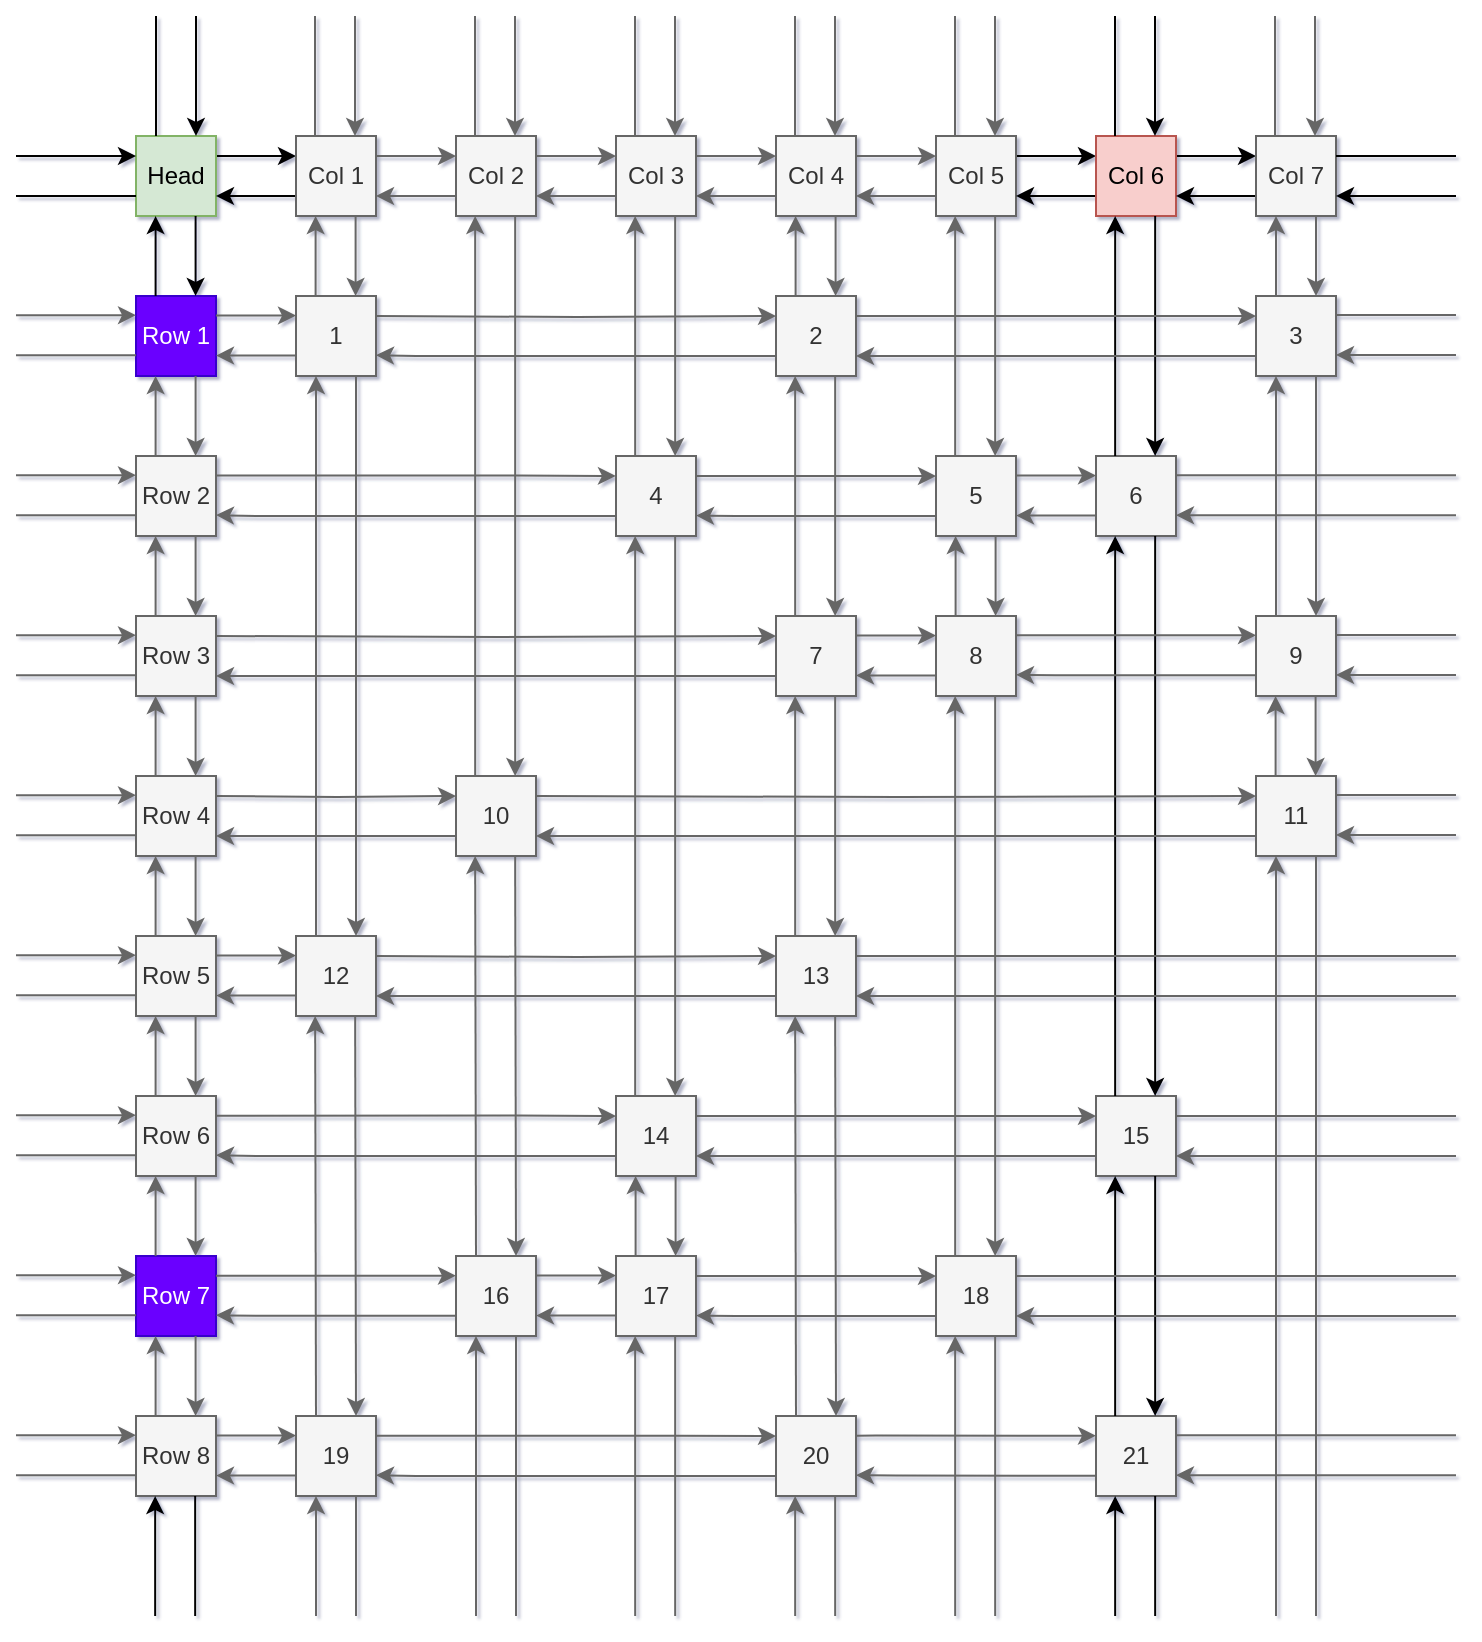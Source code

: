 <mxfile version="13.6.5">
    <diagram id="YvBQOzsvxOFlreOWt71U" name="Page-1">
        <mxGraphModel dx="745" dy="577" grid="1" gridSize="10" guides="1" tooltips="1" connect="1" arrows="1" fold="1" page="1" pageScale="1" pageWidth="827" pageHeight="1169" math="0" shadow="1">
            <root>
                <mxCell id="0"/>
                <mxCell id="1" parent="0"/>
                <mxCell id="n6aOTrb65r66QteSUWzc-81" value="" style="edgeStyle=orthogonalEdgeStyle;rounded=0;orthogonalLoop=1;jettySize=auto;html=1;" parent="1" source="n6aOTrb65r66QteSUWzc-1" target="n6aOTrb65r66QteSUWzc-2" edge="1">
                    <mxGeometry relative="1" as="geometry">
                        <Array as="points">
                            <mxPoint x="140" y="90"/>
                            <mxPoint x="140" y="90"/>
                        </Array>
                    </mxGeometry>
                </mxCell>
                <mxCell id="n6aOTrb65r66QteSUWzc-1" value="&lt;div&gt;Head&lt;/div&gt;" style="whiteSpace=wrap;html=1;aspect=fixed;fillColor=#d5e8d4;strokeColor=#82b366;" parent="1" vertex="1">
                    <mxGeometry x="80" y="80" width="40" height="40" as="geometry"/>
                </mxCell>
                <mxCell id="n6aOTrb65r66QteSUWzc-82" value="" style="edgeStyle=orthogonalEdgeStyle;rounded=0;orthogonalLoop=1;jettySize=auto;html=1;" parent="1" source="n6aOTrb65r66QteSUWzc-2" target="n6aOTrb65r66QteSUWzc-1" edge="1">
                    <mxGeometry relative="1" as="geometry">
                        <Array as="points">
                            <mxPoint x="140" y="110"/>
                            <mxPoint x="140" y="110"/>
                        </Array>
                    </mxGeometry>
                </mxCell>
                <mxCell id="n6aOTrb65r66QteSUWzc-83" value="" style="edgeStyle=orthogonalEdgeStyle;rounded=0;orthogonalLoop=1;jettySize=auto;html=1;fillColor=#f5f5f5;strokeColor=#666666;" parent="1" source="n6aOTrb65r66QteSUWzc-2" target="n6aOTrb65r66QteSUWzc-4" edge="1">
                    <mxGeometry relative="1" as="geometry">
                        <Array as="points">
                            <mxPoint x="220" y="90"/>
                            <mxPoint x="220" y="90"/>
                        </Array>
                    </mxGeometry>
                </mxCell>
                <mxCell id="n6aOTrb65r66QteSUWzc-2" value="" style="whiteSpace=wrap;html=1;aspect=fixed;fillColor=#f5f5f5;strokeColor=#666666;fontColor=#333333;" parent="1" vertex="1">
                    <mxGeometry x="160" y="80" width="40" height="40" as="geometry"/>
                </mxCell>
                <mxCell id="n6aOTrb65r66QteSUWzc-85" value="" style="edgeStyle=orthogonalEdgeStyle;rounded=0;orthogonalLoop=1;jettySize=auto;html=1;fillColor=#f5f5f5;strokeColor=#666666;" parent="1" source="n6aOTrb65r66QteSUWzc-4" target="n6aOTrb65r66QteSUWzc-2" edge="1">
                    <mxGeometry relative="1" as="geometry">
                        <Array as="points">
                            <mxPoint x="220" y="110"/>
                            <mxPoint x="220" y="110"/>
                        </Array>
                    </mxGeometry>
                </mxCell>
                <mxCell id="n6aOTrb65r66QteSUWzc-86" value="" style="edgeStyle=orthogonalEdgeStyle;rounded=0;orthogonalLoop=1;jettySize=auto;html=1;fillColor=#f5f5f5;strokeColor=#666666;" parent="1" source="n6aOTrb65r66QteSUWzc-4" target="n6aOTrb65r66QteSUWzc-5" edge="1">
                    <mxGeometry relative="1" as="geometry">
                        <Array as="points">
                            <mxPoint x="300" y="90"/>
                            <mxPoint x="300" y="90"/>
                        </Array>
                    </mxGeometry>
                </mxCell>
                <mxCell id="n6aOTrb65r66QteSUWzc-4" value="" style="whiteSpace=wrap;html=1;aspect=fixed;fillColor=#f5f5f5;strokeColor=#666666;fontColor=#333333;" parent="1" vertex="1">
                    <mxGeometry x="240" y="80" width="40" height="40" as="geometry"/>
                </mxCell>
                <mxCell id="n6aOTrb65r66QteSUWzc-87" value="" style="edgeStyle=orthogonalEdgeStyle;rounded=0;orthogonalLoop=1;jettySize=auto;html=1;fillColor=#f5f5f5;strokeColor=#666666;" parent="1" source="n6aOTrb65r66QteSUWzc-5" target="n6aOTrb65r66QteSUWzc-4" edge="1">
                    <mxGeometry relative="1" as="geometry">
                        <Array as="points">
                            <mxPoint x="300" y="110"/>
                            <mxPoint x="300" y="110"/>
                        </Array>
                    </mxGeometry>
                </mxCell>
                <mxCell id="n6aOTrb65r66QteSUWzc-88" value="" style="edgeStyle=orthogonalEdgeStyle;rounded=0;orthogonalLoop=1;jettySize=auto;html=1;fillColor=#f5f5f5;strokeColor=#666666;" parent="1" source="n6aOTrb65r66QteSUWzc-5" target="n6aOTrb65r66QteSUWzc-6" edge="1">
                    <mxGeometry relative="1" as="geometry">
                        <Array as="points">
                            <mxPoint x="380" y="90"/>
                            <mxPoint x="380" y="90"/>
                        </Array>
                    </mxGeometry>
                </mxCell>
                <mxCell id="n6aOTrb65r66QteSUWzc-5" value="" style="whiteSpace=wrap;html=1;aspect=fixed;fillColor=#f5f5f5;strokeColor=#666666;fontColor=#333333;" parent="1" vertex="1">
                    <mxGeometry x="320" y="80" width="40" height="40" as="geometry"/>
                </mxCell>
                <mxCell id="n6aOTrb65r66QteSUWzc-89" value="" style="edgeStyle=orthogonalEdgeStyle;rounded=0;orthogonalLoop=1;jettySize=auto;html=1;fillColor=#f5f5f5;strokeColor=#666666;" parent="1" source="n6aOTrb65r66QteSUWzc-6" target="n6aOTrb65r66QteSUWzc-5" edge="1">
                    <mxGeometry relative="1" as="geometry">
                        <Array as="points">
                            <mxPoint x="380" y="110"/>
                            <mxPoint x="380" y="110"/>
                        </Array>
                    </mxGeometry>
                </mxCell>
                <mxCell id="n6aOTrb65r66QteSUWzc-90" value="" style="edgeStyle=orthogonalEdgeStyle;rounded=0;orthogonalLoop=1;jettySize=auto;html=1;fillColor=#f5f5f5;strokeColor=#666666;" parent="1" source="n6aOTrb65r66QteSUWzc-6" target="n6aOTrb65r66QteSUWzc-7" edge="1">
                    <mxGeometry relative="1" as="geometry">
                        <Array as="points">
                            <mxPoint x="460" y="90"/>
                            <mxPoint x="460" y="90"/>
                        </Array>
                    </mxGeometry>
                </mxCell>
                <mxCell id="n6aOTrb65r66QteSUWzc-6" value="" style="whiteSpace=wrap;html=1;aspect=fixed;fillColor=#f5f5f5;strokeColor=#666666;fontColor=#333333;" parent="1" vertex="1">
                    <mxGeometry x="400" y="80" width="40" height="40" as="geometry"/>
                </mxCell>
                <mxCell id="n6aOTrb65r66QteSUWzc-91" value="" style="edgeStyle=orthogonalEdgeStyle;rounded=0;orthogonalLoop=1;jettySize=auto;html=1;fillColor=#f5f5f5;strokeColor=#666666;" parent="1" source="n6aOTrb65r66QteSUWzc-7" target="n6aOTrb65r66QteSUWzc-6" edge="1">
                    <mxGeometry relative="1" as="geometry">
                        <Array as="points">
                            <mxPoint x="460" y="110"/>
                            <mxPoint x="460" y="110"/>
                        </Array>
                    </mxGeometry>
                </mxCell>
                <mxCell id="n6aOTrb65r66QteSUWzc-92" value="" style="edgeStyle=orthogonalEdgeStyle;rounded=0;orthogonalLoop=1;jettySize=auto;html=1;" parent="1" source="n6aOTrb65r66QteSUWzc-7" target="n6aOTrb65r66QteSUWzc-8" edge="1">
                    <mxGeometry relative="1" as="geometry">
                        <Array as="points">
                            <mxPoint x="540" y="90"/>
                            <mxPoint x="540" y="90"/>
                        </Array>
                    </mxGeometry>
                </mxCell>
                <mxCell id="n6aOTrb65r66QteSUWzc-7" value="Col 5" style="whiteSpace=wrap;html=1;aspect=fixed;fillColor=#f5f5f5;strokeColor=#666666;fontColor=#333333;" parent="1" vertex="1">
                    <mxGeometry x="480" y="80" width="40" height="40" as="geometry"/>
                </mxCell>
                <mxCell id="n6aOTrb65r66QteSUWzc-93" value="" style="edgeStyle=orthogonalEdgeStyle;rounded=0;orthogonalLoop=1;jettySize=auto;html=1;" parent="1" source="n6aOTrb65r66QteSUWzc-8" target="n6aOTrb65r66QteSUWzc-7" edge="1">
                    <mxGeometry relative="1" as="geometry">
                        <Array as="points">
                            <mxPoint x="540" y="110"/>
                            <mxPoint x="540" y="110"/>
                        </Array>
                    </mxGeometry>
                </mxCell>
                <mxCell id="n6aOTrb65r66QteSUWzc-94" value="" style="edgeStyle=orthogonalEdgeStyle;rounded=0;orthogonalLoop=1;jettySize=auto;html=1;" parent="1" source="n6aOTrb65r66QteSUWzc-8" target="n6aOTrb65r66QteSUWzc-9" edge="1">
                    <mxGeometry relative="1" as="geometry">
                        <Array as="points">
                            <mxPoint x="620" y="90"/>
                            <mxPoint x="620" y="90"/>
                        </Array>
                    </mxGeometry>
                </mxCell>
                <mxCell id="n6aOTrb65r66QteSUWzc-8" value="Col 6" style="whiteSpace=wrap;html=1;aspect=fixed;fillColor=#f8cecc;strokeColor=#b85450;" parent="1" vertex="1">
                    <mxGeometry x="560" y="80" width="40" height="40" as="geometry"/>
                </mxCell>
                <mxCell id="n6aOTrb65r66QteSUWzc-95" value="" style="edgeStyle=orthogonalEdgeStyle;rounded=0;orthogonalLoop=1;jettySize=auto;html=1;" parent="1" source="n6aOTrb65r66QteSUWzc-9" target="n6aOTrb65r66QteSUWzc-8" edge="1">
                    <mxGeometry relative="1" as="geometry">
                        <Array as="points">
                            <mxPoint x="620" y="110"/>
                            <mxPoint x="620" y="110"/>
                        </Array>
                    </mxGeometry>
                </mxCell>
                <mxCell id="n6aOTrb65r66QteSUWzc-96" value="" style="edgeStyle=orthogonalEdgeStyle;rounded=0;orthogonalLoop=1;jettySize=auto;html=1;fillColor=#f5f5f5;strokeColor=#666666;" parent="1" source="n6aOTrb65r66QteSUWzc-9" target="n6aOTrb65r66QteSUWzc-17" edge="1">
                    <mxGeometry relative="1" as="geometry">
                        <Array as="points">
                            <mxPoint x="670" y="140"/>
                            <mxPoint x="670" y="140"/>
                        </Array>
                    </mxGeometry>
                </mxCell>
                <mxCell id="n6aOTrb65r66QteSUWzc-9" value="Col 7" style="whiteSpace=wrap;html=1;aspect=fixed;fillColor=#f5f5f5;strokeColor=#666666;fontColor=#333333;" parent="1" vertex="1">
                    <mxGeometry x="640" y="80" width="40" height="40" as="geometry"/>
                </mxCell>
                <mxCell id="n6aOTrb65r66QteSUWzc-10" value="Row 1" style="whiteSpace=wrap;html=1;aspect=fixed;fillColor=#6a00ff;strokeColor=#3700CC;fontColor=#ffffff;" parent="1" vertex="1">
                    <mxGeometry x="80" y="160" width="40" height="40" as="geometry"/>
                </mxCell>
                <mxCell id="n6aOTrb65r66QteSUWzc-11" value="1" style="whiteSpace=wrap;html=1;aspect=fixed;fillColor=#f5f5f5;strokeColor=#666666;fontColor=#333333;" parent="1" vertex="1">
                    <mxGeometry x="160" y="160" width="40" height="40" as="geometry"/>
                </mxCell>
                <mxCell id="n6aOTrb65r66QteSUWzc-14" value="2" style="whiteSpace=wrap;html=1;aspect=fixed;fillColor=#f5f5f5;strokeColor=#666666;fontColor=#333333;" parent="1" vertex="1">
                    <mxGeometry x="400" y="160" width="40" height="40" as="geometry"/>
                </mxCell>
                <mxCell id="n6aOTrb65r66QteSUWzc-97" value="" style="edgeStyle=orthogonalEdgeStyle;rounded=0;orthogonalLoop=1;jettySize=auto;html=1;fillColor=#f5f5f5;strokeColor=#666666;" parent="1" source="n6aOTrb65r66QteSUWzc-17" target="n6aOTrb65r66QteSUWzc-9" edge="1">
                    <mxGeometry relative="1" as="geometry">
                        <Array as="points">
                            <mxPoint x="650" y="140"/>
                            <mxPoint x="650" y="140"/>
                        </Array>
                    </mxGeometry>
                </mxCell>
                <mxCell id="n6aOTrb65r66QteSUWzc-17" value="3" style="whiteSpace=wrap;html=1;aspect=fixed;fillColor=#f5f5f5;strokeColor=#666666;fontColor=#333333;" parent="1" vertex="1">
                    <mxGeometry x="640" y="160" width="40" height="40" as="geometry"/>
                </mxCell>
                <mxCell id="n6aOTrb65r66QteSUWzc-18" value="Row 2" style="whiteSpace=wrap;html=1;aspect=fixed;fillColor=#f5f5f5;strokeColor=#666666;fontColor=#333333;" parent="1" vertex="1">
                    <mxGeometry x="80" y="240" width="40" height="40" as="geometry"/>
                </mxCell>
                <mxCell id="n6aOTrb65r66QteSUWzc-21" value="4" style="whiteSpace=wrap;html=1;aspect=fixed;fillColor=#f5f5f5;strokeColor=#666666;fontColor=#333333;" parent="1" vertex="1">
                    <mxGeometry x="320" y="240" width="40" height="40" as="geometry"/>
                </mxCell>
                <mxCell id="n6aOTrb65r66QteSUWzc-23" value="5" style="whiteSpace=wrap;html=1;aspect=fixed;fillColor=#f5f5f5;strokeColor=#666666;fontColor=#333333;" parent="1" vertex="1">
                    <mxGeometry x="480" y="240" width="40" height="40" as="geometry"/>
                </mxCell>
                <mxCell id="n6aOTrb65r66QteSUWzc-24" value="6" style="whiteSpace=wrap;html=1;aspect=fixed;fillColor=#f5f5f5;strokeColor=#666666;fontColor=#333333;" parent="1" vertex="1">
                    <mxGeometry x="560" y="240" width="40" height="40" as="geometry"/>
                </mxCell>
                <mxCell id="n6aOTrb65r66QteSUWzc-26" value="Row 3" style="whiteSpace=wrap;html=1;aspect=fixed;fillColor=#f5f5f5;strokeColor=#666666;fontColor=#333333;" parent="1" vertex="1">
                    <mxGeometry x="80" y="320" width="40" height="40" as="geometry"/>
                </mxCell>
                <mxCell id="n6aOTrb65r66QteSUWzc-30" value="7" style="whiteSpace=wrap;html=1;aspect=fixed;fillColor=#f5f5f5;strokeColor=#666666;fontColor=#333333;" parent="1" vertex="1">
                    <mxGeometry x="400" y="320" width="40" height="40" as="geometry"/>
                </mxCell>
                <mxCell id="n6aOTrb65r66QteSUWzc-31" value="8" style="whiteSpace=wrap;html=1;aspect=fixed;fillColor=#f5f5f5;strokeColor=#666666;fontColor=#333333;" parent="1" vertex="1">
                    <mxGeometry x="480" y="320" width="40" height="40" as="geometry"/>
                </mxCell>
                <mxCell id="n6aOTrb65r66QteSUWzc-33" value="9" style="whiteSpace=wrap;html=1;aspect=fixed;fillColor=#f5f5f5;strokeColor=#666666;fontColor=#333333;" parent="1" vertex="1">
                    <mxGeometry x="640" y="320" width="40" height="40" as="geometry"/>
                </mxCell>
                <mxCell id="n6aOTrb65r66QteSUWzc-34" value="Row 4" style="whiteSpace=wrap;html=1;aspect=fixed;fillColor=#f5f5f5;strokeColor=#666666;fontColor=#333333;" parent="1" vertex="1">
                    <mxGeometry x="80" y="400" width="40" height="40" as="geometry"/>
                </mxCell>
                <mxCell id="n6aOTrb65r66QteSUWzc-36" value="10" style="whiteSpace=wrap;html=1;aspect=fixed;fillColor=#f5f5f5;strokeColor=#666666;fontColor=#333333;" parent="1" vertex="1">
                    <mxGeometry x="240" y="400" width="40" height="40" as="geometry"/>
                </mxCell>
                <mxCell id="n6aOTrb65r66QteSUWzc-41" value="11" style="whiteSpace=wrap;html=1;aspect=fixed;fillColor=#f5f5f5;strokeColor=#666666;fontColor=#333333;" parent="1" vertex="1">
                    <mxGeometry x="640" y="400" width="40" height="40" as="geometry"/>
                </mxCell>
                <mxCell id="n6aOTrb65r66QteSUWzc-42" value="Row 5" style="whiteSpace=wrap;html=1;aspect=fixed;fillColor=#f5f5f5;strokeColor=#666666;fontColor=#333333;" parent="1" vertex="1">
                    <mxGeometry x="80" y="480" width="40" height="40" as="geometry"/>
                </mxCell>
                <mxCell id="n6aOTrb65r66QteSUWzc-43" value="12" style="whiteSpace=wrap;html=1;aspect=fixed;fillColor=#f5f5f5;strokeColor=#666666;fontColor=#333333;" parent="1" vertex="1">
                    <mxGeometry x="160" y="480" width="40" height="40" as="geometry"/>
                </mxCell>
                <mxCell id="n6aOTrb65r66QteSUWzc-46" value="13" style="whiteSpace=wrap;html=1;aspect=fixed;fillColor=#f5f5f5;strokeColor=#666666;fontColor=#333333;" parent="1" vertex="1">
                    <mxGeometry x="400" y="480" width="40" height="40" as="geometry"/>
                </mxCell>
                <mxCell id="n6aOTrb65r66QteSUWzc-50" value="Row 6" style="whiteSpace=wrap;html=1;aspect=fixed;fillColor=#f5f5f5;strokeColor=#666666;fontColor=#333333;" parent="1" vertex="1">
                    <mxGeometry x="80" y="560" width="40" height="40" as="geometry"/>
                </mxCell>
                <mxCell id="n6aOTrb65r66QteSUWzc-53" value="14" style="whiteSpace=wrap;html=1;aspect=fixed;fillColor=#f5f5f5;strokeColor=#666666;fontColor=#333333;" parent="1" vertex="1">
                    <mxGeometry x="320" y="560" width="40" height="40" as="geometry"/>
                </mxCell>
                <mxCell id="n6aOTrb65r66QteSUWzc-56" value="15" style="whiteSpace=wrap;html=1;aspect=fixed;fillColor=#f5f5f5;strokeColor=#666666;fontColor=#333333;" parent="1" vertex="1">
                    <mxGeometry x="560" y="560" width="40" height="40" as="geometry"/>
                </mxCell>
                <mxCell id="n6aOTrb65r66QteSUWzc-58" value="Row 7" style="whiteSpace=wrap;html=1;aspect=fixed;fillColor=#6a00ff;strokeColor=#3700CC;fontColor=#ffffff;" parent="1" vertex="1">
                    <mxGeometry x="80" y="640" width="40" height="40" as="geometry"/>
                </mxCell>
                <mxCell id="n6aOTrb65r66QteSUWzc-60" value="16" style="whiteSpace=wrap;html=1;aspect=fixed;fillColor=#f5f5f5;strokeColor=#666666;fontColor=#333333;" parent="1" vertex="1">
                    <mxGeometry x="240" y="640" width="40" height="40" as="geometry"/>
                </mxCell>
                <mxCell id="n6aOTrb65r66QteSUWzc-61" value="17" style="whiteSpace=wrap;html=1;aspect=fixed;fillColor=#f5f5f5;strokeColor=#666666;fontColor=#333333;" parent="1" vertex="1">
                    <mxGeometry x="320" y="640" width="40" height="40" as="geometry"/>
                </mxCell>
                <mxCell id="n6aOTrb65r66QteSUWzc-63" value="18" style="whiteSpace=wrap;html=1;aspect=fixed;fillColor=#f5f5f5;strokeColor=#666666;fontColor=#333333;" parent="1" vertex="1">
                    <mxGeometry x="480" y="640" width="40" height="40" as="geometry"/>
                </mxCell>
                <mxCell id="n6aOTrb65r66QteSUWzc-66" value="Row 8" style="whiteSpace=wrap;html=1;aspect=fixed;fillColor=#f5f5f5;strokeColor=#666666;fontColor=#333333;" parent="1" vertex="1">
                    <mxGeometry x="80" y="720" width="40" height="40" as="geometry"/>
                </mxCell>
                <mxCell id="n6aOTrb65r66QteSUWzc-67" value="19" style="whiteSpace=wrap;html=1;aspect=fixed;fillColor=#f5f5f5;strokeColor=#666666;fontColor=#333333;" parent="1" vertex="1">
                    <mxGeometry x="160" y="720" width="40" height="40" as="geometry"/>
                </mxCell>
                <mxCell id="n6aOTrb65r66QteSUWzc-70" value="20" style="whiteSpace=wrap;html=1;aspect=fixed;fillColor=#f5f5f5;strokeColor=#666666;fontColor=#333333;" parent="1" vertex="1">
                    <mxGeometry x="400" y="720" width="40" height="40" as="geometry"/>
                </mxCell>
                <mxCell id="n6aOTrb65r66QteSUWzc-72" value="21" style="whiteSpace=wrap;html=1;aspect=fixed;fillColor=#f5f5f5;strokeColor=#666666;fontColor=#333333;" parent="1" vertex="1">
                    <mxGeometry x="560" y="720" width="40" height="40" as="geometry"/>
                </mxCell>
                <mxCell id="n6aOTrb65r66QteSUWzc-98" value="" style="endArrow=classic;html=1;exitX=0.75;exitY=1;exitDx=0;exitDy=0;entryX=0.75;entryY=0;entryDx=0;entryDy=0;fillColor=#f5f5f5;strokeColor=#666666;" parent="1" source="n6aOTrb65r66QteSUWzc-17" target="n6aOTrb65r66QteSUWzc-33" edge="1">
                    <mxGeometry width="50" height="50" relative="1" as="geometry">
                        <mxPoint x="330" y="230" as="sourcePoint"/>
                        <mxPoint x="380" y="180" as="targetPoint"/>
                    </mxGeometry>
                </mxCell>
                <mxCell id="n6aOTrb65r66QteSUWzc-99" value="" style="endArrow=classic;html=1;exitX=0.25;exitY=0;exitDx=0;exitDy=0;entryX=0.25;entryY=1;entryDx=0;entryDy=0;fillColor=#f5f5f5;strokeColor=#666666;" parent="1" source="n6aOTrb65r66QteSUWzc-33" target="n6aOTrb65r66QteSUWzc-17" edge="1">
                    <mxGeometry width="50" height="50" relative="1" as="geometry">
                        <mxPoint x="650" y="200" as="sourcePoint"/>
                        <mxPoint x="620" y="220" as="targetPoint"/>
                    </mxGeometry>
                </mxCell>
                <mxCell id="n6aOTrb65r66QteSUWzc-100" value="" style="endArrow=classic;html=1;exitX=0.75;exitY=1;exitDx=0;exitDy=0;entryX=0.75;entryY=0;entryDx=0;entryDy=0;" parent="1" edge="1">
                    <mxGeometry width="50" height="50" relative="1" as="geometry">
                        <mxPoint x="589.58" y="120" as="sourcePoint"/>
                        <mxPoint x="589.58" y="240" as="targetPoint"/>
                    </mxGeometry>
                </mxCell>
                <mxCell id="n6aOTrb65r66QteSUWzc-101" value="" style="endArrow=classic;html=1;exitX=0.25;exitY=0;exitDx=0;exitDy=0;entryX=0.25;entryY=1;entryDx=0;entryDy=0;" parent="1" edge="1">
                    <mxGeometry width="50" height="50" relative="1" as="geometry">
                        <mxPoint x="569.58" y="240" as="sourcePoint"/>
                        <mxPoint x="569.58" y="120" as="targetPoint"/>
                    </mxGeometry>
                </mxCell>
                <mxCell id="n6aOTrb65r66QteSUWzc-102" value="" style="endArrow=classic;html=1;exitX=0.75;exitY=1;exitDx=0;exitDy=0;entryX=0.75;entryY=0;entryDx=0;entryDy=0;fillColor=#f5f5f5;strokeColor=#666666;" parent="1" edge="1">
                    <mxGeometry width="50" height="50" relative="1" as="geometry">
                        <mxPoint x="509.58" y="120" as="sourcePoint"/>
                        <mxPoint x="509.58" y="240" as="targetPoint"/>
                    </mxGeometry>
                </mxCell>
                <mxCell id="n6aOTrb65r66QteSUWzc-103" value="" style="endArrow=classic;html=1;exitX=0.25;exitY=0;exitDx=0;exitDy=0;entryX=0.25;entryY=1;entryDx=0;entryDy=0;fillColor=#f5f5f5;strokeColor=#666666;" parent="1" edge="1">
                    <mxGeometry width="50" height="50" relative="1" as="geometry">
                        <mxPoint x="489.58" y="240" as="sourcePoint"/>
                        <mxPoint x="489.58" y="120" as="targetPoint"/>
                    </mxGeometry>
                </mxCell>
                <mxCell id="n6aOTrb65r66QteSUWzc-104" value="" style="endArrow=classic;html=1;exitX=0.75;exitY=1;exitDx=0;exitDy=0;entryX=0.75;entryY=0;entryDx=0;entryDy=0;fillColor=#f5f5f5;strokeColor=#666666;" parent="1" edge="1">
                    <mxGeometry width="50" height="50" relative="1" as="geometry">
                        <mxPoint x="429.58" y="200" as="sourcePoint"/>
                        <mxPoint x="429.58" y="320" as="targetPoint"/>
                    </mxGeometry>
                </mxCell>
                <mxCell id="n6aOTrb65r66QteSUWzc-105" value="" style="endArrow=classic;html=1;exitX=0.25;exitY=0;exitDx=0;exitDy=0;entryX=0.25;entryY=1;entryDx=0;entryDy=0;fillColor=#f5f5f5;strokeColor=#666666;" parent="1" edge="1">
                    <mxGeometry width="50" height="50" relative="1" as="geometry">
                        <mxPoint x="409.58" y="320" as="sourcePoint"/>
                        <mxPoint x="409.58" y="200" as="targetPoint"/>
                    </mxGeometry>
                </mxCell>
                <mxCell id="n6aOTrb65r66QteSUWzc-106" value="" style="endArrow=classic;html=1;exitX=0.75;exitY=1;exitDx=0;exitDy=0;entryX=0.75;entryY=0;entryDx=0;entryDy=0;fillColor=#f5f5f5;strokeColor=#666666;" parent="1" edge="1">
                    <mxGeometry width="50" height="50" relative="1" as="geometry">
                        <mxPoint x="429.58" y="360" as="sourcePoint"/>
                        <mxPoint x="429.58" y="480" as="targetPoint"/>
                    </mxGeometry>
                </mxCell>
                <mxCell id="n6aOTrb65r66QteSUWzc-107" value="" style="endArrow=classic;html=1;exitX=0.25;exitY=0;exitDx=0;exitDy=0;entryX=0.25;entryY=1;entryDx=0;entryDy=0;fillColor=#f5f5f5;strokeColor=#666666;" parent="1" edge="1">
                    <mxGeometry width="50" height="50" relative="1" as="geometry">
                        <mxPoint x="409.58" y="480" as="sourcePoint"/>
                        <mxPoint x="409.58" y="360" as="targetPoint"/>
                    </mxGeometry>
                </mxCell>
                <mxCell id="n6aOTrb65r66QteSUWzc-108" value="" style="endArrow=classic;html=1;exitX=0.75;exitY=1;exitDx=0;exitDy=0;entryX=0.75;entryY=0;entryDx=0;entryDy=0;fillColor=#f5f5f5;strokeColor=#666666;" parent="1" target="n6aOTrb65r66QteSUWzc-70" edge="1">
                    <mxGeometry width="50" height="50" relative="1" as="geometry">
                        <mxPoint x="429.58" y="520" as="sourcePoint"/>
                        <mxPoint x="429.58" y="640" as="targetPoint"/>
                    </mxGeometry>
                </mxCell>
                <mxCell id="n6aOTrb65r66QteSUWzc-109" value="" style="endArrow=classic;html=1;exitX=0.25;exitY=0;exitDx=0;exitDy=0;entryX=0.25;entryY=1;entryDx=0;entryDy=0;fillColor=#f5f5f5;strokeColor=#666666;" parent="1" source="n6aOTrb65r66QteSUWzc-70" edge="1">
                    <mxGeometry width="50" height="50" relative="1" as="geometry">
                        <mxPoint x="409.58" y="640" as="sourcePoint"/>
                        <mxPoint x="409.58" y="520" as="targetPoint"/>
                    </mxGeometry>
                </mxCell>
                <mxCell id="n6aOTrb65r66QteSUWzc-110" value="" style="endArrow=classic;html=1;exitX=0.75;exitY=1;exitDx=0;exitDy=0;entryX=0.75;entryY=0;entryDx=0;entryDy=0;fillColor=#f5f5f5;strokeColor=#666666;" parent="1" edge="1">
                    <mxGeometry width="50" height="50" relative="1" as="geometry">
                        <mxPoint x="189.58" y="520.0" as="sourcePoint"/>
                        <mxPoint x="190" y="720" as="targetPoint"/>
                    </mxGeometry>
                </mxCell>
                <mxCell id="n6aOTrb65r66QteSUWzc-111" value="" style="endArrow=classic;html=1;exitX=0.25;exitY=0;exitDx=0;exitDy=0;entryX=0.25;entryY=1;entryDx=0;entryDy=0;fillColor=#f5f5f5;strokeColor=#666666;" parent="1" edge="1">
                    <mxGeometry width="50" height="50" relative="1" as="geometry">
                        <mxPoint x="170" y="720" as="sourcePoint"/>
                        <mxPoint x="169.58" y="520.0" as="targetPoint"/>
                    </mxGeometry>
                </mxCell>
                <mxCell id="n6aOTrb65r66QteSUWzc-112" value="" style="endArrow=classic;html=1;exitX=0.75;exitY=1;exitDx=0;exitDy=0;entryX=0.75;entryY=0;entryDx=0;entryDy=0;fillColor=#f5f5f5;strokeColor=#666666;" parent="1" edge="1">
                    <mxGeometry width="50" height="50" relative="1" as="geometry">
                        <mxPoint x="269.58" y="440.0" as="sourcePoint"/>
                        <mxPoint x="270" y="640" as="targetPoint"/>
                    </mxGeometry>
                </mxCell>
                <mxCell id="n6aOTrb65r66QteSUWzc-113" value="" style="endArrow=classic;html=1;exitX=0.25;exitY=0;exitDx=0;exitDy=0;entryX=0.25;entryY=1;entryDx=0;entryDy=0;fillColor=#f5f5f5;strokeColor=#666666;" parent="1" edge="1">
                    <mxGeometry width="50" height="50" relative="1" as="geometry">
                        <mxPoint x="250" y="640" as="sourcePoint"/>
                        <mxPoint x="249.58" y="440.0" as="targetPoint"/>
                    </mxGeometry>
                </mxCell>
                <mxCell id="n6aOTrb65r66QteSUWzc-114" value="" style="endArrow=classic;html=1;exitX=0.75;exitY=1;exitDx=0;exitDy=0;entryX=0.75;entryY=0;entryDx=0;entryDy=0;fillColor=#f5f5f5;strokeColor=#666666;" parent="1" source="n6aOTrb65r66QteSUWzc-11" edge="1">
                    <mxGeometry width="50" height="50" relative="1" as="geometry">
                        <mxPoint x="189.58" y="280.0" as="sourcePoint"/>
                        <mxPoint x="190" y="480" as="targetPoint"/>
                    </mxGeometry>
                </mxCell>
                <mxCell id="n6aOTrb65r66QteSUWzc-115" value="" style="endArrow=classic;html=1;exitX=0.25;exitY=0;exitDx=0;exitDy=0;entryX=0.25;entryY=1;entryDx=0;entryDy=0;fillColor=#f5f5f5;strokeColor=#666666;" parent="1" target="n6aOTrb65r66QteSUWzc-11" edge="1">
                    <mxGeometry width="50" height="50" relative="1" as="geometry">
                        <mxPoint x="170" y="480" as="sourcePoint"/>
                        <mxPoint x="169.58" y="280.0" as="targetPoint"/>
                    </mxGeometry>
                </mxCell>
                <mxCell id="n6aOTrb65r66QteSUWzc-116" value="" style="endArrow=classic;html=1;exitX=0.75;exitY=1;exitDx=0;exitDy=0;entryX=0.75;entryY=0;entryDx=0;entryDy=0;fillColor=#f5f5f5;strokeColor=#666666;" parent="1" edge="1">
                    <mxGeometry width="50" height="50" relative="1" as="geometry">
                        <mxPoint x="269.58" y="120" as="sourcePoint"/>
                        <mxPoint x="269.58" y="400.0" as="targetPoint"/>
                    </mxGeometry>
                </mxCell>
                <mxCell id="n6aOTrb65r66QteSUWzc-117" value="" style="endArrow=classic;html=1;exitX=0.25;exitY=0;exitDx=0;exitDy=0;entryX=0.25;entryY=1;entryDx=0;entryDy=0;fillColor=#f5f5f5;strokeColor=#666666;" parent="1" edge="1">
                    <mxGeometry width="50" height="50" relative="1" as="geometry">
                        <mxPoint x="249.58" y="400.0" as="sourcePoint"/>
                        <mxPoint x="249.58" y="120" as="targetPoint"/>
                    </mxGeometry>
                </mxCell>
                <mxCell id="n6aOTrb65r66QteSUWzc-118" value="" style="endArrow=classic;html=1;exitX=0.75;exitY=1;exitDx=0;exitDy=0;entryX=0.75;entryY=0;entryDx=0;entryDy=0;fillColor=#f5f5f5;strokeColor=#666666;" parent="1" edge="1">
                    <mxGeometry width="50" height="50" relative="1" as="geometry">
                        <mxPoint x="349.58" y="120" as="sourcePoint"/>
                        <mxPoint x="349.58" y="240" as="targetPoint"/>
                    </mxGeometry>
                </mxCell>
                <mxCell id="n6aOTrb65r66QteSUWzc-119" value="" style="endArrow=classic;html=1;exitX=0.25;exitY=0;exitDx=0;exitDy=0;entryX=0.25;entryY=1;entryDx=0;entryDy=0;fillColor=#f5f5f5;strokeColor=#666666;" parent="1" edge="1">
                    <mxGeometry width="50" height="50" relative="1" as="geometry">
                        <mxPoint x="329.58" y="240" as="sourcePoint"/>
                        <mxPoint x="329.58" y="120" as="targetPoint"/>
                    </mxGeometry>
                </mxCell>
                <mxCell id="n6aOTrb65r66QteSUWzc-120" value="" style="endArrow=classic;html=1;exitX=0.75;exitY=1;exitDx=0;exitDy=0;entryX=0.75;entryY=0;entryDx=0;entryDy=0;" parent="1" edge="1">
                    <mxGeometry width="50" height="50" relative="1" as="geometry">
                        <mxPoint x="589.58" y="280" as="sourcePoint"/>
                        <mxPoint x="589.58" y="560.0" as="targetPoint"/>
                    </mxGeometry>
                </mxCell>
                <mxCell id="n6aOTrb65r66QteSUWzc-121" value="" style="endArrow=classic;html=1;exitX=0.25;exitY=0;exitDx=0;exitDy=0;entryX=0.25;entryY=1;entryDx=0;entryDy=0;" parent="1" edge="1">
                    <mxGeometry width="50" height="50" relative="1" as="geometry">
                        <mxPoint x="569.58" y="560.0" as="sourcePoint"/>
                        <mxPoint x="569.58" y="280" as="targetPoint"/>
                    </mxGeometry>
                </mxCell>
                <mxCell id="n6aOTrb65r66QteSUWzc-122" value="" style="endArrow=classic;html=1;exitX=0.75;exitY=1;exitDx=0;exitDy=0;entryX=0.75;entryY=0;entryDx=0;entryDy=0;fillColor=#f5f5f5;strokeColor=#666666;" parent="1" edge="1">
                    <mxGeometry width="50" height="50" relative="1" as="geometry">
                        <mxPoint x="509.58" y="360" as="sourcePoint"/>
                        <mxPoint x="509.58" y="640.0" as="targetPoint"/>
                    </mxGeometry>
                </mxCell>
                <mxCell id="n6aOTrb65r66QteSUWzc-123" value="" style="endArrow=classic;html=1;exitX=0.25;exitY=0;exitDx=0;exitDy=0;entryX=0.25;entryY=1;entryDx=0;entryDy=0;fillColor=#f5f5f5;strokeColor=#666666;" parent="1" edge="1">
                    <mxGeometry width="50" height="50" relative="1" as="geometry">
                        <mxPoint x="489.58" y="640.0" as="sourcePoint"/>
                        <mxPoint x="489.58" y="360" as="targetPoint"/>
                    </mxGeometry>
                </mxCell>
                <mxCell id="n6aOTrb65r66QteSUWzc-124" value="" style="endArrow=classic;html=1;exitX=0.75;exitY=1;exitDx=0;exitDy=0;entryX=0.75;entryY=0;entryDx=0;entryDy=0;fillColor=#f5f5f5;strokeColor=#666666;" parent="1" edge="1">
                    <mxGeometry width="50" height="50" relative="1" as="geometry">
                        <mxPoint x="349.58" y="280" as="sourcePoint"/>
                        <mxPoint x="349.58" y="560.0" as="targetPoint"/>
                    </mxGeometry>
                </mxCell>
                <mxCell id="n6aOTrb65r66QteSUWzc-125" value="" style="endArrow=classic;html=1;exitX=0.25;exitY=0;exitDx=0;exitDy=0;entryX=0.25;entryY=1;entryDx=0;entryDy=0;fillColor=#f5f5f5;strokeColor=#666666;" parent="1" edge="1">
                    <mxGeometry width="50" height="50" relative="1" as="geometry">
                        <mxPoint x="329.58" y="560.0" as="sourcePoint"/>
                        <mxPoint x="329.58" y="280" as="targetPoint"/>
                    </mxGeometry>
                </mxCell>
                <mxCell id="n6aOTrb65r66QteSUWzc-126" value="" style="edgeStyle=orthogonalEdgeStyle;rounded=0;orthogonalLoop=1;jettySize=auto;html=1;fillColor=#f5f5f5;strokeColor=#666666;" parent="1" edge="1">
                    <mxGeometry relative="1" as="geometry">
                        <mxPoint x="429.8" y="120" as="sourcePoint"/>
                        <mxPoint x="429.8" y="160" as="targetPoint"/>
                        <Array as="points">
                            <mxPoint x="429.8" y="140"/>
                            <mxPoint x="429.8" y="140"/>
                        </Array>
                    </mxGeometry>
                </mxCell>
                <mxCell id="n6aOTrb65r66QteSUWzc-127" value="" style="edgeStyle=orthogonalEdgeStyle;rounded=0;orthogonalLoop=1;jettySize=auto;html=1;fillColor=#f5f5f5;strokeColor=#666666;" parent="1" edge="1">
                    <mxGeometry relative="1" as="geometry">
                        <mxPoint x="409.8" y="160" as="sourcePoint"/>
                        <mxPoint x="409.8" y="120" as="targetPoint"/>
                        <Array as="points">
                            <mxPoint x="409.8" y="140"/>
                            <mxPoint x="409.8" y="140"/>
                        </Array>
                    </mxGeometry>
                </mxCell>
                <mxCell id="n6aOTrb65r66QteSUWzc-128" value="" style="edgeStyle=orthogonalEdgeStyle;rounded=0;orthogonalLoop=1;jettySize=auto;html=1;fillColor=#f5f5f5;strokeColor=#666666;" parent="1" edge="1">
                    <mxGeometry relative="1" as="geometry">
                        <mxPoint x="669.8" y="360" as="sourcePoint"/>
                        <mxPoint x="669.8" y="400" as="targetPoint"/>
                        <Array as="points">
                            <mxPoint x="669.8" y="380"/>
                            <mxPoint x="669.8" y="380"/>
                        </Array>
                    </mxGeometry>
                </mxCell>
                <mxCell id="n6aOTrb65r66QteSUWzc-129" value="" style="edgeStyle=orthogonalEdgeStyle;rounded=0;orthogonalLoop=1;jettySize=auto;html=1;fillColor=#f5f5f5;strokeColor=#666666;" parent="1" edge="1">
                    <mxGeometry relative="1" as="geometry">
                        <mxPoint x="649.8" y="400" as="sourcePoint"/>
                        <mxPoint x="649.8" y="360" as="targetPoint"/>
                        <Array as="points">
                            <mxPoint x="649.8" y="380"/>
                            <mxPoint x="649.8" y="380"/>
                        </Array>
                    </mxGeometry>
                </mxCell>
                <mxCell id="n6aOTrb65r66QteSUWzc-130" value="" style="edgeStyle=orthogonalEdgeStyle;rounded=0;orthogonalLoop=1;jettySize=auto;html=1;fillColor=#f5f5f5;strokeColor=#666666;" parent="1" edge="1">
                    <mxGeometry relative="1" as="geometry">
                        <mxPoint x="509.8" y="280" as="sourcePoint"/>
                        <mxPoint x="509.8" y="320" as="targetPoint"/>
                        <Array as="points">
                            <mxPoint x="509.8" y="300"/>
                            <mxPoint x="509.8" y="300"/>
                        </Array>
                    </mxGeometry>
                </mxCell>
                <mxCell id="n6aOTrb65r66QteSUWzc-131" value="" style="edgeStyle=orthogonalEdgeStyle;rounded=0;orthogonalLoop=1;jettySize=auto;html=1;fillColor=#f5f5f5;strokeColor=#666666;" parent="1" edge="1">
                    <mxGeometry relative="1" as="geometry">
                        <mxPoint x="489.8" y="320" as="sourcePoint"/>
                        <mxPoint x="489.8" y="280" as="targetPoint"/>
                        <Array as="points">
                            <mxPoint x="489.8" y="300"/>
                            <mxPoint x="489.8" y="300"/>
                        </Array>
                    </mxGeometry>
                </mxCell>
                <mxCell id="n6aOTrb65r66QteSUWzc-132" value="" style="edgeStyle=orthogonalEdgeStyle;rounded=0;orthogonalLoop=1;jettySize=auto;html=1;fillColor=#f5f5f5;strokeColor=#666666;" parent="1" edge="1">
                    <mxGeometry relative="1" as="geometry">
                        <mxPoint x="189.8" y="120" as="sourcePoint"/>
                        <mxPoint x="189.8" y="160" as="targetPoint"/>
                        <Array as="points">
                            <mxPoint x="189.8" y="140"/>
                            <mxPoint x="189.8" y="140"/>
                        </Array>
                    </mxGeometry>
                </mxCell>
                <mxCell id="n6aOTrb65r66QteSUWzc-133" value="" style="edgeStyle=orthogonalEdgeStyle;rounded=0;orthogonalLoop=1;jettySize=auto;html=1;fillColor=#f5f5f5;strokeColor=#666666;" parent="1" edge="1">
                    <mxGeometry relative="1" as="geometry">
                        <mxPoint x="169.8" y="160" as="sourcePoint"/>
                        <mxPoint x="169.8" y="120" as="targetPoint"/>
                        <Array as="points">
                            <mxPoint x="169.8" y="140"/>
                            <mxPoint x="169.8" y="140"/>
                        </Array>
                    </mxGeometry>
                </mxCell>
                <mxCell id="n6aOTrb65r66QteSUWzc-134" value="" style="edgeStyle=orthogonalEdgeStyle;rounded=0;orthogonalLoop=1;jettySize=auto;html=1;" parent="1" edge="1">
                    <mxGeometry relative="1" as="geometry">
                        <mxPoint x="109.8" y="120" as="sourcePoint"/>
                        <mxPoint x="109.8" y="160" as="targetPoint"/>
                        <Array as="points">
                            <mxPoint x="109.8" y="140"/>
                            <mxPoint x="109.8" y="140"/>
                        </Array>
                    </mxGeometry>
                </mxCell>
                <mxCell id="n6aOTrb65r66QteSUWzc-135" value="" style="edgeStyle=orthogonalEdgeStyle;rounded=0;orthogonalLoop=1;jettySize=auto;html=1;" parent="1" edge="1">
                    <mxGeometry relative="1" as="geometry">
                        <mxPoint x="89.8" y="160" as="sourcePoint"/>
                        <mxPoint x="89.8" y="120" as="targetPoint"/>
                        <Array as="points">
                            <mxPoint x="89.8" y="140"/>
                            <mxPoint x="89.8" y="140"/>
                        </Array>
                    </mxGeometry>
                </mxCell>
                <mxCell id="n6aOTrb65r66QteSUWzc-136" value="" style="edgeStyle=orthogonalEdgeStyle;rounded=0;orthogonalLoop=1;jettySize=auto;html=1;fillColor=#f5f5f5;strokeColor=#666666;" parent="1" edge="1">
                    <mxGeometry relative="1" as="geometry">
                        <mxPoint x="109.8" y="200" as="sourcePoint"/>
                        <mxPoint x="109.8" y="240" as="targetPoint"/>
                        <Array as="points">
                            <mxPoint x="109.8" y="220"/>
                            <mxPoint x="109.8" y="220"/>
                        </Array>
                    </mxGeometry>
                </mxCell>
                <mxCell id="n6aOTrb65r66QteSUWzc-137" value="" style="edgeStyle=orthogonalEdgeStyle;rounded=0;orthogonalLoop=1;jettySize=auto;html=1;fillColor=#f5f5f5;strokeColor=#666666;" parent="1" edge="1">
                    <mxGeometry relative="1" as="geometry">
                        <mxPoint x="89.8" y="240" as="sourcePoint"/>
                        <mxPoint x="89.8" y="200" as="targetPoint"/>
                        <Array as="points">
                            <mxPoint x="89.8" y="220"/>
                            <mxPoint x="89.8" y="220"/>
                        </Array>
                    </mxGeometry>
                </mxCell>
                <mxCell id="n6aOTrb65r66QteSUWzc-138" value="" style="edgeStyle=orthogonalEdgeStyle;rounded=0;orthogonalLoop=1;jettySize=auto;html=1;fillColor=#f5f5f5;strokeColor=#666666;" parent="1" edge="1">
                    <mxGeometry relative="1" as="geometry">
                        <mxPoint x="109.8" y="280" as="sourcePoint"/>
                        <mxPoint x="109.8" y="320" as="targetPoint"/>
                        <Array as="points">
                            <mxPoint x="109.8" y="300"/>
                            <mxPoint x="109.8" y="300"/>
                        </Array>
                    </mxGeometry>
                </mxCell>
                <mxCell id="n6aOTrb65r66QteSUWzc-139" value="" style="edgeStyle=orthogonalEdgeStyle;rounded=0;orthogonalLoop=1;jettySize=auto;html=1;fillColor=#f5f5f5;strokeColor=#666666;" parent="1" edge="1">
                    <mxGeometry relative="1" as="geometry">
                        <mxPoint x="89.8" y="320" as="sourcePoint"/>
                        <mxPoint x="89.8" y="280" as="targetPoint"/>
                        <Array as="points">
                            <mxPoint x="89.8" y="300"/>
                            <mxPoint x="89.8" y="300"/>
                        </Array>
                    </mxGeometry>
                </mxCell>
                <mxCell id="n6aOTrb65r66QteSUWzc-140" value="" style="edgeStyle=orthogonalEdgeStyle;rounded=0;orthogonalLoop=1;jettySize=auto;html=1;fillColor=#f5f5f5;strokeColor=#666666;" parent="1" edge="1">
                    <mxGeometry relative="1" as="geometry">
                        <mxPoint x="109.8" y="360" as="sourcePoint"/>
                        <mxPoint x="109.8" y="400" as="targetPoint"/>
                        <Array as="points">
                            <mxPoint x="109.8" y="380"/>
                            <mxPoint x="109.8" y="380"/>
                        </Array>
                    </mxGeometry>
                </mxCell>
                <mxCell id="n6aOTrb65r66QteSUWzc-141" value="" style="edgeStyle=orthogonalEdgeStyle;rounded=0;orthogonalLoop=1;jettySize=auto;html=1;fillColor=#f5f5f5;strokeColor=#666666;" parent="1" edge="1">
                    <mxGeometry relative="1" as="geometry">
                        <mxPoint x="89.8" y="400" as="sourcePoint"/>
                        <mxPoint x="89.8" y="360" as="targetPoint"/>
                        <Array as="points">
                            <mxPoint x="89.8" y="380"/>
                            <mxPoint x="89.8" y="380"/>
                        </Array>
                    </mxGeometry>
                </mxCell>
                <mxCell id="n6aOTrb65r66QteSUWzc-142" value="" style="edgeStyle=orthogonalEdgeStyle;rounded=0;orthogonalLoop=1;jettySize=auto;html=1;fillColor=#f5f5f5;strokeColor=#666666;" parent="1" edge="1">
                    <mxGeometry relative="1" as="geometry">
                        <mxPoint x="109.8" y="440" as="sourcePoint"/>
                        <mxPoint x="109.8" y="480" as="targetPoint"/>
                        <Array as="points">
                            <mxPoint x="109.8" y="460"/>
                            <mxPoint x="109.8" y="460"/>
                        </Array>
                    </mxGeometry>
                </mxCell>
                <mxCell id="n6aOTrb65r66QteSUWzc-143" value="" style="edgeStyle=orthogonalEdgeStyle;rounded=0;orthogonalLoop=1;jettySize=auto;html=1;fillColor=#f5f5f5;strokeColor=#666666;" parent="1" edge="1">
                    <mxGeometry relative="1" as="geometry">
                        <mxPoint x="89.8" y="480" as="sourcePoint"/>
                        <mxPoint x="89.8" y="440" as="targetPoint"/>
                        <Array as="points">
                            <mxPoint x="89.8" y="460"/>
                            <mxPoint x="89.8" y="460"/>
                        </Array>
                    </mxGeometry>
                </mxCell>
                <mxCell id="n6aOTrb65r66QteSUWzc-144" value="" style="edgeStyle=orthogonalEdgeStyle;rounded=0;orthogonalLoop=1;jettySize=auto;html=1;fillColor=#f5f5f5;strokeColor=#666666;" parent="1" edge="1">
                    <mxGeometry relative="1" as="geometry">
                        <mxPoint x="109.8" y="520" as="sourcePoint"/>
                        <mxPoint x="109.8" y="560" as="targetPoint"/>
                        <Array as="points">
                            <mxPoint x="109.8" y="540"/>
                            <mxPoint x="109.8" y="540"/>
                        </Array>
                    </mxGeometry>
                </mxCell>
                <mxCell id="n6aOTrb65r66QteSUWzc-145" value="" style="edgeStyle=orthogonalEdgeStyle;rounded=0;orthogonalLoop=1;jettySize=auto;html=1;fillColor=#f5f5f5;strokeColor=#666666;" parent="1" edge="1">
                    <mxGeometry relative="1" as="geometry">
                        <mxPoint x="89.8" y="560" as="sourcePoint"/>
                        <mxPoint x="89.8" y="520" as="targetPoint"/>
                        <Array as="points">
                            <mxPoint x="89.8" y="540"/>
                            <mxPoint x="89.8" y="540"/>
                        </Array>
                    </mxGeometry>
                </mxCell>
                <mxCell id="n6aOTrb65r66QteSUWzc-146" value="" style="edgeStyle=orthogonalEdgeStyle;rounded=0;orthogonalLoop=1;jettySize=auto;html=1;fillColor=#f5f5f5;strokeColor=#666666;" parent="1" edge="1">
                    <mxGeometry relative="1" as="geometry">
                        <mxPoint x="109.8" y="600" as="sourcePoint"/>
                        <mxPoint x="109.8" y="640" as="targetPoint"/>
                        <Array as="points">
                            <mxPoint x="109.8" y="620"/>
                            <mxPoint x="109.8" y="620"/>
                        </Array>
                    </mxGeometry>
                </mxCell>
                <mxCell id="n6aOTrb65r66QteSUWzc-147" value="" style="edgeStyle=orthogonalEdgeStyle;rounded=0;orthogonalLoop=1;jettySize=auto;html=1;fillColor=#f5f5f5;strokeColor=#666666;" parent="1" edge="1">
                    <mxGeometry relative="1" as="geometry">
                        <mxPoint x="89.8" y="640" as="sourcePoint"/>
                        <mxPoint x="89.8" y="600" as="targetPoint"/>
                        <Array as="points">
                            <mxPoint x="89.8" y="620"/>
                            <mxPoint x="89.8" y="620"/>
                        </Array>
                    </mxGeometry>
                </mxCell>
                <mxCell id="n6aOTrb65r66QteSUWzc-148" value="" style="edgeStyle=orthogonalEdgeStyle;rounded=0;orthogonalLoop=1;jettySize=auto;html=1;fillColor=#f5f5f5;strokeColor=#666666;" parent="1" edge="1">
                    <mxGeometry relative="1" as="geometry">
                        <mxPoint x="109.8" y="680" as="sourcePoint"/>
                        <mxPoint x="109.8" y="720" as="targetPoint"/>
                        <Array as="points">
                            <mxPoint x="109.8" y="700"/>
                            <mxPoint x="109.8" y="700"/>
                        </Array>
                    </mxGeometry>
                </mxCell>
                <mxCell id="n6aOTrb65r66QteSUWzc-149" value="" style="edgeStyle=orthogonalEdgeStyle;rounded=0;orthogonalLoop=1;jettySize=auto;html=1;fillColor=#f5f5f5;strokeColor=#666666;" parent="1" edge="1">
                    <mxGeometry relative="1" as="geometry">
                        <mxPoint x="89.8" y="720" as="sourcePoint"/>
                        <mxPoint x="89.8" y="680" as="targetPoint"/>
                        <Array as="points">
                            <mxPoint x="89.8" y="700"/>
                            <mxPoint x="89.8" y="700"/>
                        </Array>
                    </mxGeometry>
                </mxCell>
                <mxCell id="n6aOTrb65r66QteSUWzc-150" value="" style="edgeStyle=orthogonalEdgeStyle;rounded=0;orthogonalLoop=1;jettySize=auto;html=1;fillColor=#f5f5f5;strokeColor=#666666;" parent="1" edge="1">
                    <mxGeometry relative="1" as="geometry">
                        <mxPoint x="349.8" y="600" as="sourcePoint"/>
                        <mxPoint x="349.8" y="640" as="targetPoint"/>
                        <Array as="points">
                            <mxPoint x="349.8" y="620"/>
                            <mxPoint x="349.8" y="620"/>
                        </Array>
                    </mxGeometry>
                </mxCell>
                <mxCell id="n6aOTrb65r66QteSUWzc-151" value="" style="edgeStyle=orthogonalEdgeStyle;rounded=0;orthogonalLoop=1;jettySize=auto;html=1;fillColor=#f5f5f5;strokeColor=#666666;" parent="1" edge="1">
                    <mxGeometry relative="1" as="geometry">
                        <mxPoint x="329.8" y="640" as="sourcePoint"/>
                        <mxPoint x="329.8" y="600" as="targetPoint"/>
                        <Array as="points">
                            <mxPoint x="329.8" y="620"/>
                            <mxPoint x="329.8" y="620"/>
                        </Array>
                    </mxGeometry>
                </mxCell>
                <mxCell id="n6aOTrb65r66QteSUWzc-152" value="" style="endArrow=classic;html=1;exitX=0.75;exitY=1;exitDx=0;exitDy=0;entryX=0.75;entryY=0;entryDx=0;entryDy=0;" parent="1" edge="1">
                    <mxGeometry width="50" height="50" relative="1" as="geometry">
                        <mxPoint x="589.58" y="600" as="sourcePoint"/>
                        <mxPoint x="589.58" y="720.0" as="targetPoint"/>
                    </mxGeometry>
                </mxCell>
                <mxCell id="n6aOTrb65r66QteSUWzc-153" value="" style="endArrow=classic;html=1;exitX=0.25;exitY=0;exitDx=0;exitDy=0;entryX=0.25;entryY=1;entryDx=0;entryDy=0;" parent="1" edge="1">
                    <mxGeometry width="50" height="50" relative="1" as="geometry">
                        <mxPoint x="569.58" y="720.0" as="sourcePoint"/>
                        <mxPoint x="569.58" y="600" as="targetPoint"/>
                    </mxGeometry>
                </mxCell>
                <mxCell id="n6aOTrb65r66QteSUWzc-154" value="" style="edgeStyle=orthogonalEdgeStyle;rounded=0;orthogonalLoop=1;jettySize=auto;html=1;fillColor=#f5f5f5;strokeColor=#666666;" parent="1" edge="1">
                    <mxGeometry relative="1" as="geometry">
                        <mxPoint x="120" y="169.8" as="sourcePoint"/>
                        <mxPoint x="160" y="169.8" as="targetPoint"/>
                        <Array as="points">
                            <mxPoint x="140" y="169.8"/>
                            <mxPoint x="140" y="169.8"/>
                        </Array>
                    </mxGeometry>
                </mxCell>
                <mxCell id="n6aOTrb65r66QteSUWzc-155" value="" style="edgeStyle=orthogonalEdgeStyle;rounded=0;orthogonalLoop=1;jettySize=auto;html=1;fillColor=#f5f5f5;strokeColor=#666666;" parent="1" edge="1">
                    <mxGeometry relative="1" as="geometry">
                        <mxPoint x="160" y="189.8" as="sourcePoint"/>
                        <mxPoint x="120" y="189.8" as="targetPoint"/>
                        <Array as="points">
                            <mxPoint x="140" y="189.8"/>
                            <mxPoint x="140" y="189.8"/>
                        </Array>
                    </mxGeometry>
                </mxCell>
                <mxCell id="n6aOTrb65r66QteSUWzc-156" value="" style="edgeStyle=orthogonalEdgeStyle;rounded=0;orthogonalLoop=1;jettySize=auto;html=1;fillColor=#f5f5f5;strokeColor=#666666;" parent="1" edge="1">
                    <mxGeometry relative="1" as="geometry">
                        <mxPoint x="120" y="489.8" as="sourcePoint"/>
                        <mxPoint x="160" y="489.8" as="targetPoint"/>
                        <Array as="points">
                            <mxPoint x="140" y="489.8"/>
                            <mxPoint x="140" y="489.8"/>
                        </Array>
                    </mxGeometry>
                </mxCell>
                <mxCell id="n6aOTrb65r66QteSUWzc-157" value="" style="edgeStyle=orthogonalEdgeStyle;rounded=0;orthogonalLoop=1;jettySize=auto;html=1;fillColor=#f5f5f5;strokeColor=#666666;" parent="1" edge="1">
                    <mxGeometry relative="1" as="geometry">
                        <mxPoint x="160" y="509.8" as="sourcePoint"/>
                        <mxPoint x="120" y="509.8" as="targetPoint"/>
                        <Array as="points">
                            <mxPoint x="140" y="509.8"/>
                            <mxPoint x="140" y="509.8"/>
                        </Array>
                    </mxGeometry>
                </mxCell>
                <mxCell id="n6aOTrb65r66QteSUWzc-158" value="" style="edgeStyle=orthogonalEdgeStyle;rounded=0;orthogonalLoop=1;jettySize=auto;html=1;fillColor=#f5f5f5;strokeColor=#666666;" parent="1" edge="1">
                    <mxGeometry relative="1" as="geometry">
                        <mxPoint x="280" y="649.8" as="sourcePoint"/>
                        <mxPoint x="320" y="649.8" as="targetPoint"/>
                        <Array as="points">
                            <mxPoint x="300" y="649.8"/>
                            <mxPoint x="300" y="649.8"/>
                        </Array>
                    </mxGeometry>
                </mxCell>
                <mxCell id="n6aOTrb65r66QteSUWzc-159" value="" style="edgeStyle=orthogonalEdgeStyle;rounded=0;orthogonalLoop=1;jettySize=auto;html=1;fillColor=#f5f5f5;strokeColor=#666666;" parent="1" edge="1">
                    <mxGeometry relative="1" as="geometry">
                        <mxPoint x="320" y="669.8" as="sourcePoint"/>
                        <mxPoint x="280" y="669.8" as="targetPoint"/>
                        <Array as="points">
                            <mxPoint x="300" y="669.8"/>
                            <mxPoint x="300" y="669.8"/>
                        </Array>
                    </mxGeometry>
                </mxCell>
                <mxCell id="n6aOTrb65r66QteSUWzc-160" value="" style="edgeStyle=orthogonalEdgeStyle;rounded=0;orthogonalLoop=1;jettySize=auto;html=1;fillColor=#f5f5f5;strokeColor=#666666;" parent="1" edge="1">
                    <mxGeometry relative="1" as="geometry">
                        <mxPoint x="120" y="729.8" as="sourcePoint"/>
                        <mxPoint x="160" y="729.8" as="targetPoint"/>
                        <Array as="points">
                            <mxPoint x="140" y="729.8"/>
                            <mxPoint x="140" y="729.8"/>
                        </Array>
                    </mxGeometry>
                </mxCell>
                <mxCell id="n6aOTrb65r66QteSUWzc-161" value="" style="edgeStyle=orthogonalEdgeStyle;rounded=0;orthogonalLoop=1;jettySize=auto;html=1;fillColor=#f5f5f5;strokeColor=#666666;" parent="1" edge="1">
                    <mxGeometry relative="1" as="geometry">
                        <mxPoint x="160" y="749.8" as="sourcePoint"/>
                        <mxPoint x="120" y="749.8" as="targetPoint"/>
                        <Array as="points">
                            <mxPoint x="140" y="749.8"/>
                            <mxPoint x="140" y="749.8"/>
                        </Array>
                    </mxGeometry>
                </mxCell>
                <mxCell id="n6aOTrb65r66QteSUWzc-162" value="" style="edgeStyle=orthogonalEdgeStyle;rounded=0;orthogonalLoop=1;jettySize=auto;html=1;entryX=0;entryY=0.25;entryDx=0;entryDy=0;fillColor=#f5f5f5;strokeColor=#666666;" parent="1" target="n6aOTrb65r66QteSUWzc-36" edge="1">
                    <mxGeometry relative="1" as="geometry">
                        <mxPoint x="120" y="410" as="sourcePoint"/>
                        <mxPoint x="160.0" y="409.76" as="targetPoint"/>
                        <Array as="points"/>
                    </mxGeometry>
                </mxCell>
                <mxCell id="n6aOTrb65r66QteSUWzc-163" value="" style="edgeStyle=orthogonalEdgeStyle;rounded=0;orthogonalLoop=1;jettySize=auto;html=1;exitX=0;exitY=0.75;exitDx=0;exitDy=0;fillColor=#f5f5f5;strokeColor=#666666;" parent="1" source="n6aOTrb65r66QteSUWzc-36" edge="1">
                    <mxGeometry relative="1" as="geometry">
                        <mxPoint x="160.0" y="429.76" as="sourcePoint"/>
                        <mxPoint x="120" y="430" as="targetPoint"/>
                        <Array as="points">
                            <mxPoint x="140" y="430"/>
                        </Array>
                    </mxGeometry>
                </mxCell>
                <mxCell id="n6aOTrb65r66QteSUWzc-169" value="" style="edgeStyle=orthogonalEdgeStyle;rounded=0;orthogonalLoop=1;jettySize=auto;html=1;exitX=0;exitY=0.75;exitDx=0;exitDy=0;fillColor=#f5f5f5;strokeColor=#666666;" parent="1" edge="1">
                    <mxGeometry relative="1" as="geometry">
                        <mxPoint x="480" y="670" as="sourcePoint"/>
                        <mxPoint x="360.0" y="669.76" as="targetPoint"/>
                        <Array as="points">
                            <mxPoint x="380" y="670"/>
                        </Array>
                    </mxGeometry>
                </mxCell>
                <mxCell id="n6aOTrb65r66QteSUWzc-170" value="" style="edgeStyle=orthogonalEdgeStyle;rounded=0;orthogonalLoop=1;jettySize=auto;html=1;entryX=0;entryY=0.25;entryDx=0;entryDy=0;exitX=1;exitY=0.25;exitDx=0;exitDy=0;fillColor=#f5f5f5;strokeColor=#666666;" parent="1" source="n6aOTrb65r66QteSUWzc-61" target="n6aOTrb65r66QteSUWzc-63" edge="1">
                    <mxGeometry relative="1" as="geometry">
                        <mxPoint x="460" y="620" as="sourcePoint"/>
                        <mxPoint x="360.0" y="650.0" as="targetPoint"/>
                        <Array as="points">
                            <mxPoint x="370" y="650"/>
                            <mxPoint x="370" y="650"/>
                        </Array>
                    </mxGeometry>
                </mxCell>
                <mxCell id="n6aOTrb65r66QteSUWzc-171" value="" style="edgeStyle=orthogonalEdgeStyle;rounded=0;orthogonalLoop=1;jettySize=auto;html=1;fillColor=#f5f5f5;strokeColor=#666666;" parent="1" edge="1">
                    <mxGeometry relative="1" as="geometry">
                        <mxPoint x="440" y="329.76" as="sourcePoint"/>
                        <mxPoint x="480" y="329.76" as="targetPoint"/>
                        <Array as="points">
                            <mxPoint x="460" y="329.76"/>
                            <mxPoint x="460" y="329.76"/>
                        </Array>
                    </mxGeometry>
                </mxCell>
                <mxCell id="n6aOTrb65r66QteSUWzc-172" value="" style="edgeStyle=orthogonalEdgeStyle;rounded=0;orthogonalLoop=1;jettySize=auto;html=1;fillColor=#f5f5f5;strokeColor=#666666;" parent="1" edge="1">
                    <mxGeometry relative="1" as="geometry">
                        <mxPoint x="480" y="349.76" as="sourcePoint"/>
                        <mxPoint x="440" y="349.76" as="targetPoint"/>
                        <Array as="points">
                            <mxPoint x="460" y="349.76"/>
                            <mxPoint x="460" y="349.76"/>
                        </Array>
                    </mxGeometry>
                </mxCell>
                <mxCell id="n6aOTrb65r66QteSUWzc-174" value="" style="edgeStyle=orthogonalEdgeStyle;rounded=0;orthogonalLoop=1;jettySize=auto;html=1;exitX=0;exitY=0.75;exitDx=0;exitDy=0;fillColor=#f5f5f5;strokeColor=#666666;" parent="1" source="n6aOTrb65r66QteSUWzc-23" edge="1">
                    <mxGeometry relative="1" as="geometry">
                        <mxPoint x="400" y="269.76" as="sourcePoint"/>
                        <mxPoint x="360" y="269.76" as="targetPoint"/>
                        <Array as="points">
                            <mxPoint x="380" y="270"/>
                        </Array>
                    </mxGeometry>
                </mxCell>
                <mxCell id="n6aOTrb65r66QteSUWzc-175" value="" style="edgeStyle=orthogonalEdgeStyle;rounded=0;orthogonalLoop=1;jettySize=auto;html=1;entryX=0;entryY=0.25;entryDx=0;entryDy=0;exitX=1;exitY=0.25;exitDx=0;exitDy=0;fillColor=#f5f5f5;strokeColor=#666666;" parent="1" source="n6aOTrb65r66QteSUWzc-21" target="n6aOTrb65r66QteSUWzc-23" edge="1">
                    <mxGeometry relative="1" as="geometry">
                        <mxPoint x="390" y="240" as="sourcePoint"/>
                        <mxPoint x="360" y="250.0" as="targetPoint"/>
                        <Array as="points">
                            <mxPoint x="370" y="250"/>
                            <mxPoint x="370" y="250"/>
                        </Array>
                    </mxGeometry>
                </mxCell>
                <mxCell id="n6aOTrb65r66QteSUWzc-176" value="" style="edgeStyle=orthogonalEdgeStyle;rounded=0;orthogonalLoop=1;jettySize=auto;html=1;fillColor=#f5f5f5;strokeColor=#666666;" parent="1" edge="1">
                    <mxGeometry relative="1" as="geometry">
                        <mxPoint x="520" y="249.8" as="sourcePoint"/>
                        <mxPoint x="560" y="249.8" as="targetPoint"/>
                        <Array as="points">
                            <mxPoint x="540" y="249.8"/>
                            <mxPoint x="540" y="249.8"/>
                        </Array>
                    </mxGeometry>
                </mxCell>
                <mxCell id="n6aOTrb65r66QteSUWzc-177" value="" style="edgeStyle=orthogonalEdgeStyle;rounded=0;orthogonalLoop=1;jettySize=auto;html=1;fillColor=#f5f5f5;strokeColor=#666666;" parent="1" edge="1">
                    <mxGeometry relative="1" as="geometry">
                        <mxPoint x="560" y="269.8" as="sourcePoint"/>
                        <mxPoint x="520" y="269.8" as="targetPoint"/>
                        <Array as="points">
                            <mxPoint x="540" y="269.8"/>
                            <mxPoint x="540" y="269.8"/>
                        </Array>
                    </mxGeometry>
                </mxCell>
                <mxCell id="n6aOTrb65r66QteSUWzc-178" value="" style="edgeStyle=orthogonalEdgeStyle;rounded=0;orthogonalLoop=1;jettySize=auto;html=1;exitX=0;exitY=0.75;exitDx=0;exitDy=0;fillColor=#f5f5f5;strokeColor=#666666;" parent="1" source="n6aOTrb65r66QteSUWzc-14" edge="1">
                    <mxGeometry relative="1" as="geometry">
                        <mxPoint x="320" y="189.83" as="sourcePoint"/>
                        <mxPoint x="200" y="189.59" as="targetPoint"/>
                        <Array as="points">
                            <mxPoint x="220" y="190"/>
                        </Array>
                    </mxGeometry>
                </mxCell>
                <mxCell id="n6aOTrb65r66QteSUWzc-179" value="" style="edgeStyle=orthogonalEdgeStyle;rounded=0;orthogonalLoop=1;jettySize=auto;html=1;entryX=0;entryY=0.25;entryDx=0;entryDy=0;fillColor=#f5f5f5;strokeColor=#666666;" parent="1" target="n6aOTrb65r66QteSUWzc-14" edge="1">
                    <mxGeometry relative="1" as="geometry">
                        <mxPoint x="200" y="170" as="sourcePoint"/>
                        <mxPoint x="320" y="169.83" as="targetPoint"/>
                        <Array as="points"/>
                    </mxGeometry>
                </mxCell>
                <mxCell id="n6aOTrb65r66QteSUWzc-180" value="" style="edgeStyle=orthogonalEdgeStyle;rounded=0;orthogonalLoop=1;jettySize=auto;html=1;entryX=0;entryY=0.25;entryDx=0;entryDy=0;fillColor=#f5f5f5;strokeColor=#666666;" parent="1" target="n6aOTrb65r66QteSUWzc-46" edge="1">
                    <mxGeometry relative="1" as="geometry">
                        <mxPoint x="200" y="490" as="sourcePoint"/>
                        <mxPoint x="320" y="489.97" as="targetPoint"/>
                        <Array as="points"/>
                    </mxGeometry>
                </mxCell>
                <mxCell id="n6aOTrb65r66QteSUWzc-181" value="" style="edgeStyle=orthogonalEdgeStyle;rounded=0;orthogonalLoop=1;jettySize=auto;html=1;exitX=0;exitY=0.75;exitDx=0;exitDy=0;fillColor=#f5f5f5;strokeColor=#666666;" parent="1" source="n6aOTrb65r66QteSUWzc-46" edge="1">
                    <mxGeometry relative="1" as="geometry">
                        <mxPoint x="320" y="509.97" as="sourcePoint"/>
                        <mxPoint x="200" y="510" as="targetPoint"/>
                        <Array as="points">
                            <mxPoint x="220" y="510"/>
                        </Array>
                    </mxGeometry>
                </mxCell>
                <mxCell id="n6aOTrb65r66QteSUWzc-182" value="" style="edgeStyle=orthogonalEdgeStyle;rounded=0;orthogonalLoop=1;jettySize=auto;html=1;entryX=0;entryY=0.25;entryDx=0;entryDy=0;fillColor=#f5f5f5;strokeColor=#666666;" parent="1" target="n6aOTrb65r66QteSUWzc-17" edge="1">
                    <mxGeometry relative="1" as="geometry">
                        <mxPoint x="440" y="170" as="sourcePoint"/>
                        <mxPoint x="640" y="169.97" as="targetPoint"/>
                        <Array as="points">
                            <mxPoint x="540" y="170"/>
                        </Array>
                    </mxGeometry>
                </mxCell>
                <mxCell id="n6aOTrb65r66QteSUWzc-183" value="" style="edgeStyle=orthogonalEdgeStyle;rounded=0;orthogonalLoop=1;jettySize=auto;html=1;exitX=0;exitY=0.75;exitDx=0;exitDy=0;fillColor=#f5f5f5;strokeColor=#666666;" parent="1" edge="1">
                    <mxGeometry relative="1" as="geometry">
                        <mxPoint x="640" y="189.97" as="sourcePoint"/>
                        <mxPoint x="440" y="190" as="targetPoint"/>
                        <Array as="points">
                            <mxPoint x="460" y="189.97"/>
                        </Array>
                    </mxGeometry>
                </mxCell>
                <mxCell id="n6aOTrb65r66QteSUWzc-184" value="" style="edgeStyle=orthogonalEdgeStyle;rounded=0;orthogonalLoop=1;jettySize=auto;html=1;exitX=0;exitY=0.75;exitDx=0;exitDy=0;fillColor=#f5f5f5;strokeColor=#666666;" parent="1" edge="1">
                    <mxGeometry relative="1" as="geometry">
                        <mxPoint x="319.97" y="269.97" as="sourcePoint"/>
                        <mxPoint x="119.97" y="269.56" as="targetPoint"/>
                        <Array as="points">
                            <mxPoint x="139.97" y="269.97"/>
                        </Array>
                    </mxGeometry>
                </mxCell>
                <mxCell id="n6aOTrb65r66QteSUWzc-185" value="" style="edgeStyle=orthogonalEdgeStyle;rounded=0;orthogonalLoop=1;jettySize=auto;html=1;entryX=0;entryY=0.25;entryDx=0;entryDy=0;exitX=1;exitY=0.25;exitDx=0;exitDy=0;fillColor=#f5f5f5;strokeColor=#666666;" parent="1" edge="1">
                    <mxGeometry relative="1" as="geometry">
                        <mxPoint x="119.97" y="249.8" as="sourcePoint"/>
                        <mxPoint x="319.97" y="249.97" as="targetPoint"/>
                        <Array as="points">
                            <mxPoint x="270" y="250"/>
                            <mxPoint x="270" y="250"/>
                        </Array>
                    </mxGeometry>
                </mxCell>
                <mxCell id="n6aOTrb65r66QteSUWzc-186" value="" style="edgeStyle=orthogonalEdgeStyle;rounded=0;orthogonalLoop=1;jettySize=auto;html=1;exitX=0;exitY=0.75;exitDx=0;exitDy=0;fillColor=#f5f5f5;strokeColor=#666666;" parent="1" edge="1">
                    <mxGeometry relative="1" as="geometry">
                        <mxPoint x="320" y="590" as="sourcePoint"/>
                        <mxPoint x="120.0" y="589.59" as="targetPoint"/>
                        <Array as="points">
                            <mxPoint x="140" y="590"/>
                        </Array>
                    </mxGeometry>
                </mxCell>
                <mxCell id="n6aOTrb65r66QteSUWzc-187" value="" style="edgeStyle=orthogonalEdgeStyle;rounded=0;orthogonalLoop=1;jettySize=auto;html=1;entryX=0;entryY=0.25;entryDx=0;entryDy=0;exitX=1;exitY=0.25;exitDx=0;exitDy=0;fillColor=#f5f5f5;strokeColor=#666666;" parent="1" edge="1">
                    <mxGeometry relative="1" as="geometry">
                        <mxPoint x="120.0" y="569.83" as="sourcePoint"/>
                        <mxPoint x="320" y="570" as="targetPoint"/>
                        <Array as="points">
                            <mxPoint x="270.03" y="570.03"/>
                            <mxPoint x="270.03" y="570.03"/>
                        </Array>
                    </mxGeometry>
                </mxCell>
                <mxCell id="n6aOTrb65r66QteSUWzc-188" value="" style="edgeStyle=orthogonalEdgeStyle;rounded=0;orthogonalLoop=1;jettySize=auto;html=1;exitX=0;exitY=0.75;exitDx=0;exitDy=0;fillColor=#f5f5f5;strokeColor=#666666;" parent="1" edge="1">
                    <mxGeometry relative="1" as="geometry">
                        <mxPoint x="400" y="750.02" as="sourcePoint"/>
                        <mxPoint x="200" y="749.61" as="targetPoint"/>
                        <Array as="points">
                            <mxPoint x="220" y="750.02"/>
                        </Array>
                    </mxGeometry>
                </mxCell>
                <mxCell id="n6aOTrb65r66QteSUWzc-189" value="" style="edgeStyle=orthogonalEdgeStyle;rounded=0;orthogonalLoop=1;jettySize=auto;html=1;entryX=0;entryY=0.25;entryDx=0;entryDy=0;exitX=1;exitY=0.25;exitDx=0;exitDy=0;fillColor=#f5f5f5;strokeColor=#666666;" parent="1" edge="1">
                    <mxGeometry relative="1" as="geometry">
                        <mxPoint x="200" y="729.85" as="sourcePoint"/>
                        <mxPoint x="400" y="730.02" as="targetPoint"/>
                        <Array as="points">
                            <mxPoint x="350.03" y="730.05"/>
                            <mxPoint x="350.03" y="730.05"/>
                        </Array>
                    </mxGeometry>
                </mxCell>
                <mxCell id="n6aOTrb65r66QteSUWzc-190" value="" style="edgeStyle=orthogonalEdgeStyle;rounded=0;orthogonalLoop=1;jettySize=auto;html=1;exitX=0;exitY=0.75;exitDx=0;exitDy=0;fillColor=#f5f5f5;strokeColor=#666666;" parent="1" edge="1">
                    <mxGeometry relative="1" as="geometry">
                        <mxPoint x="560" y="749.83" as="sourcePoint"/>
                        <mxPoint x="440.0" y="749.59" as="targetPoint"/>
                        <Array as="points">
                            <mxPoint x="460" y="749.83"/>
                        </Array>
                    </mxGeometry>
                </mxCell>
                <mxCell id="n6aOTrb65r66QteSUWzc-191" value="" style="edgeStyle=orthogonalEdgeStyle;rounded=0;orthogonalLoop=1;jettySize=auto;html=1;entryX=0;entryY=0.25;entryDx=0;entryDy=0;exitX=1;exitY=0.25;exitDx=0;exitDy=0;fillColor=#f5f5f5;strokeColor=#666666;" parent="1" edge="1">
                    <mxGeometry relative="1" as="geometry">
                        <mxPoint x="440" y="729.83" as="sourcePoint"/>
                        <mxPoint x="560" y="729.83" as="targetPoint"/>
                        <Array as="points">
                            <mxPoint x="450" y="729.83"/>
                            <mxPoint x="450" y="729.83"/>
                        </Array>
                    </mxGeometry>
                </mxCell>
                <mxCell id="n6aOTrb65r66QteSUWzc-192" value="" style="edgeStyle=orthogonalEdgeStyle;rounded=0;orthogonalLoop=1;jettySize=auto;html=1;exitX=0;exitY=0.75;exitDx=0;exitDy=0;fillColor=#f5f5f5;strokeColor=#666666;" parent="1" edge="1">
                    <mxGeometry relative="1" as="geometry">
                        <mxPoint x="240" y="669.85" as="sourcePoint"/>
                        <mxPoint x="120" y="669.61" as="targetPoint"/>
                        <Array as="points">
                            <mxPoint x="140" y="669.85"/>
                        </Array>
                    </mxGeometry>
                </mxCell>
                <mxCell id="n6aOTrb65r66QteSUWzc-193" value="" style="edgeStyle=orthogonalEdgeStyle;rounded=0;orthogonalLoop=1;jettySize=auto;html=1;entryX=0;entryY=0.25;entryDx=0;entryDy=0;exitX=1;exitY=0.25;exitDx=0;exitDy=0;fillColor=#f5f5f5;strokeColor=#666666;" parent="1" edge="1">
                    <mxGeometry relative="1" as="geometry">
                        <mxPoint x="120" y="649.85" as="sourcePoint"/>
                        <mxPoint x="240" y="649.85" as="targetPoint"/>
                        <Array as="points">
                            <mxPoint x="130" y="649.85"/>
                            <mxPoint x="130" y="649.85"/>
                        </Array>
                    </mxGeometry>
                </mxCell>
                <mxCell id="n6aOTrb65r66QteSUWzc-194" value="" style="edgeStyle=orthogonalEdgeStyle;rounded=0;orthogonalLoop=1;jettySize=auto;html=1;exitX=0;exitY=0.75;exitDx=0;exitDy=0;fillColor=#f5f5f5;strokeColor=#666666;" parent="1" edge="1">
                    <mxGeometry relative="1" as="geometry">
                        <mxPoint x="560" y="590.02" as="sourcePoint"/>
                        <mxPoint x="360" y="590" as="targetPoint"/>
                        <Array as="points">
                            <mxPoint x="380" y="590.02"/>
                        </Array>
                    </mxGeometry>
                </mxCell>
                <mxCell id="n6aOTrb65r66QteSUWzc-195" value="" style="edgeStyle=orthogonalEdgeStyle;rounded=0;orthogonalLoop=1;jettySize=auto;html=1;entryX=0;entryY=0.25;entryDx=0;entryDy=0;fillColor=#f5f5f5;strokeColor=#666666;" parent="1" edge="1">
                    <mxGeometry relative="1" as="geometry">
                        <mxPoint x="360" y="570" as="sourcePoint"/>
                        <mxPoint x="560" y="570.02" as="targetPoint"/>
                        <Array as="points">
                            <mxPoint x="510.03" y="570.05"/>
                            <mxPoint x="510.03" y="570.05"/>
                        </Array>
                    </mxGeometry>
                </mxCell>
                <mxCell id="r6kBSlFc_4V3o2OgbTSe-1" value="" style="edgeStyle=orthogonalEdgeStyle;rounded=0;orthogonalLoop=1;jettySize=auto;html=1;entryX=0;entryY=0.25;entryDx=0;entryDy=0;fillColor=#f5f5f5;strokeColor=#666666;" parent="1" target="n6aOTrb65r66QteSUWzc-41" edge="1">
                    <mxGeometry relative="1" as="geometry">
                        <mxPoint x="280" y="410" as="sourcePoint"/>
                        <mxPoint x="480" y="410" as="targetPoint"/>
                        <Array as="points"/>
                    </mxGeometry>
                </mxCell>
                <mxCell id="r6kBSlFc_4V3o2OgbTSe-2" value="" style="edgeStyle=orthogonalEdgeStyle;rounded=0;orthogonalLoop=1;jettySize=auto;html=1;exitX=0;exitY=0.75;exitDx=0;exitDy=0;fillColor=#f5f5f5;strokeColor=#666666;" parent="1" source="n6aOTrb65r66QteSUWzc-41" edge="1">
                    <mxGeometry relative="1" as="geometry">
                        <mxPoint x="480" y="430" as="sourcePoint"/>
                        <mxPoint x="280" y="430" as="targetPoint"/>
                        <Array as="points"/>
                    </mxGeometry>
                </mxCell>
                <mxCell id="r6kBSlFc_4V3o2OgbTSe-5" value="" style="edgeStyle=orthogonalEdgeStyle;rounded=0;orthogonalLoop=1;jettySize=auto;html=1;exitX=0;exitY=0.75;exitDx=0;exitDy=0;fillColor=#f5f5f5;strokeColor=#666666;" parent="1" edge="1">
                    <mxGeometry relative="1" as="geometry">
                        <mxPoint x="640" y="349.62" as="sourcePoint"/>
                        <mxPoint x="520" y="349.38" as="targetPoint"/>
                        <Array as="points">
                            <mxPoint x="540" y="349.62"/>
                        </Array>
                    </mxGeometry>
                </mxCell>
                <mxCell id="r6kBSlFc_4V3o2OgbTSe-6" value="" style="edgeStyle=orthogonalEdgeStyle;rounded=0;orthogonalLoop=1;jettySize=auto;html=1;entryX=0;entryY=0.25;entryDx=0;entryDy=0;exitX=1;exitY=0.25;exitDx=0;exitDy=0;fillColor=#f5f5f5;strokeColor=#666666;" parent="1" edge="1">
                    <mxGeometry relative="1" as="geometry">
                        <mxPoint x="520" y="329.62" as="sourcePoint"/>
                        <mxPoint x="640" y="329.62" as="targetPoint"/>
                        <Array as="points">
                            <mxPoint x="530" y="329.62"/>
                            <mxPoint x="530" y="329.62"/>
                        </Array>
                    </mxGeometry>
                </mxCell>
                <mxCell id="r6kBSlFc_4V3o2OgbTSe-8" value="" style="edgeStyle=orthogonalEdgeStyle;rounded=0;orthogonalLoop=1;jettySize=auto;html=1;entryX=0;entryY=0.25;entryDx=0;entryDy=0;fillColor=#f5f5f5;strokeColor=#666666;" parent="1" target="n6aOTrb65r66QteSUWzc-30" edge="1">
                    <mxGeometry relative="1" as="geometry">
                        <mxPoint x="120" y="330" as="sourcePoint"/>
                        <mxPoint x="240" y="329.62" as="targetPoint"/>
                        <Array as="points"/>
                    </mxGeometry>
                </mxCell>
                <mxCell id="r6kBSlFc_4V3o2OgbTSe-81" value="" style="whiteSpace=wrap;html=1;aspect=fixed;fillColor=#f5f5f5;strokeColor=#666666;fontColor=#333333;" parent="1" vertex="1">
                    <mxGeometry x="160" y="80" width="40" height="40" as="geometry"/>
                </mxCell>
                <mxCell id="r6kBSlFc_4V3o2OgbTSe-82" value="" style="whiteSpace=wrap;html=1;aspect=fixed;fillColor=#f5f5f5;strokeColor=#666666;fontColor=#333333;" parent="1" vertex="1">
                    <mxGeometry x="240" y="80" width="40" height="40" as="geometry"/>
                </mxCell>
                <mxCell id="r6kBSlFc_4V3o2OgbTSe-83" value="" style="whiteSpace=wrap;html=1;aspect=fixed;fillColor=#f5f5f5;strokeColor=#666666;fontColor=#333333;" parent="1" vertex="1">
                    <mxGeometry x="320" y="80" width="40" height="40" as="geometry"/>
                </mxCell>
                <mxCell id="r6kBSlFc_4V3o2OgbTSe-84" value="" style="whiteSpace=wrap;html=1;aspect=fixed;fillColor=#f5f5f5;strokeColor=#666666;fontColor=#333333;" parent="1" vertex="1">
                    <mxGeometry x="400" y="80" width="40" height="40" as="geometry"/>
                </mxCell>
                <mxCell id="r6kBSlFc_4V3o2OgbTSe-89" value="Col 1" style="whiteSpace=wrap;html=1;aspect=fixed;fillColor=#f5f5f5;strokeColor=#666666;fontColor=#333333;" parent="1" vertex="1">
                    <mxGeometry x="160" y="80" width="40" height="40" as="geometry"/>
                </mxCell>
                <mxCell id="r6kBSlFc_4V3o2OgbTSe-90" value="Col 2" style="whiteSpace=wrap;html=1;aspect=fixed;fillColor=#f5f5f5;strokeColor=#666666;fontColor=#333333;" parent="1" vertex="1">
                    <mxGeometry x="240" y="80" width="40" height="40" as="geometry"/>
                </mxCell>
                <mxCell id="r6kBSlFc_4V3o2OgbTSe-91" value="Col 3" style="whiteSpace=wrap;html=1;aspect=fixed;fillColor=#f5f5f5;strokeColor=#666666;fontColor=#333333;" parent="1" vertex="1">
                    <mxGeometry x="320" y="80" width="40" height="40" as="geometry"/>
                </mxCell>
                <mxCell id="r6kBSlFc_4V3o2OgbTSe-92" value="Col 4" style="whiteSpace=wrap;html=1;aspect=fixed;fillColor=#f5f5f5;strokeColor=#666666;fontColor=#333333;" parent="1" vertex="1">
                    <mxGeometry x="400" y="80" width="40" height="40" as="geometry"/>
                </mxCell>
                <mxCell id="PerQUS9CYH5TFbMhpdjl-2" value="" style="endArrow=classic;html=1;entryX=0;entryY=0.25;entryDx=0;entryDy=0;" parent="1" target="n6aOTrb65r66QteSUWzc-1" edge="1">
                    <mxGeometry width="50" height="50" relative="1" as="geometry">
                        <mxPoint x="20" y="90" as="sourcePoint"/>
                        <mxPoint x="400" y="280" as="targetPoint"/>
                    </mxGeometry>
                </mxCell>
                <mxCell id="PerQUS9CYH5TFbMhpdjl-3" value="" style="endArrow=none;html=1;entryX=0;entryY=0.75;entryDx=0;entryDy=0;" parent="1" target="n6aOTrb65r66QteSUWzc-1" edge="1">
                    <mxGeometry width="50" height="50" relative="1" as="geometry">
                        <mxPoint x="20" y="110" as="sourcePoint"/>
                        <mxPoint x="400" y="280" as="targetPoint"/>
                    </mxGeometry>
                </mxCell>
                <mxCell id="PerQUS9CYH5TFbMhpdjl-20" value="" style="endArrow=classic;html=1;entryX=0.75;entryY=0;entryDx=0;entryDy=0;" parent="1" target="n6aOTrb65r66QteSUWzc-1" edge="1">
                    <mxGeometry width="50" height="50" relative="1" as="geometry">
                        <mxPoint x="110" y="20" as="sourcePoint"/>
                        <mxPoint x="400" y="180" as="targetPoint"/>
                    </mxGeometry>
                </mxCell>
                <mxCell id="PerQUS9CYH5TFbMhpdjl-22" value="" style="endArrow=none;html=1;entryX=0.25;entryY=0;entryDx=0;entryDy=0;" parent="1" target="n6aOTrb65r66QteSUWzc-1" edge="1">
                    <mxGeometry width="50" height="50" relative="1" as="geometry">
                        <mxPoint x="90" y="20" as="sourcePoint"/>
                        <mxPoint x="400" y="180" as="targetPoint"/>
                    </mxGeometry>
                </mxCell>
                <mxCell id="PerQUS9CYH5TFbMhpdjl-49" value="" style="endArrow=classic;html=1;entryX=0.75;entryY=0;entryDx=0;entryDy=0;fillColor=#f5f5f5;strokeColor=#666666;" parent="1" edge="1">
                    <mxGeometry width="50" height="50" relative="1" as="geometry">
                        <mxPoint x="189.5" y="20" as="sourcePoint"/>
                        <mxPoint x="189.5" y="80" as="targetPoint"/>
                    </mxGeometry>
                </mxCell>
                <mxCell id="PerQUS9CYH5TFbMhpdjl-50" value="" style="endArrow=none;html=1;entryX=0.25;entryY=0;entryDx=0;entryDy=0;fillColor=#f5f5f5;strokeColor=#666666;" parent="1" edge="1">
                    <mxGeometry width="50" height="50" relative="1" as="geometry">
                        <mxPoint x="169.5" y="20" as="sourcePoint"/>
                        <mxPoint x="169.5" y="80" as="targetPoint"/>
                    </mxGeometry>
                </mxCell>
                <mxCell id="PerQUS9CYH5TFbMhpdjl-51" value="" style="endArrow=classic;html=1;entryX=0.75;entryY=0;entryDx=0;entryDy=0;fillColor=#f5f5f5;strokeColor=#666666;" parent="1" edge="1">
                    <mxGeometry width="50" height="50" relative="1" as="geometry">
                        <mxPoint x="269.5" y="20" as="sourcePoint"/>
                        <mxPoint x="269.5" y="80" as="targetPoint"/>
                    </mxGeometry>
                </mxCell>
                <mxCell id="PerQUS9CYH5TFbMhpdjl-52" value="" style="endArrow=none;html=1;entryX=0.25;entryY=0;entryDx=0;entryDy=0;fillColor=#f5f5f5;strokeColor=#666666;" parent="1" edge="1">
                    <mxGeometry width="50" height="50" relative="1" as="geometry">
                        <mxPoint x="249.5" y="20" as="sourcePoint"/>
                        <mxPoint x="249.5" y="80" as="targetPoint"/>
                    </mxGeometry>
                </mxCell>
                <mxCell id="PerQUS9CYH5TFbMhpdjl-53" value="" style="endArrow=classic;html=1;entryX=0.75;entryY=0;entryDx=0;entryDy=0;fillColor=#f5f5f5;strokeColor=#666666;" parent="1" edge="1">
                    <mxGeometry width="50" height="50" relative="1" as="geometry">
                        <mxPoint x="349.5" y="20" as="sourcePoint"/>
                        <mxPoint x="349.5" y="80" as="targetPoint"/>
                    </mxGeometry>
                </mxCell>
                <mxCell id="PerQUS9CYH5TFbMhpdjl-54" value="" style="endArrow=none;html=1;entryX=0.25;entryY=0;entryDx=0;entryDy=0;fillColor=#f5f5f5;strokeColor=#666666;" parent="1" edge="1">
                    <mxGeometry width="50" height="50" relative="1" as="geometry">
                        <mxPoint x="329.5" y="20" as="sourcePoint"/>
                        <mxPoint x="329.5" y="80" as="targetPoint"/>
                    </mxGeometry>
                </mxCell>
                <mxCell id="PerQUS9CYH5TFbMhpdjl-55" value="" style="endArrow=classic;html=1;entryX=0.75;entryY=0;entryDx=0;entryDy=0;fillColor=#f5f5f5;strokeColor=#666666;" parent="1" edge="1">
                    <mxGeometry width="50" height="50" relative="1" as="geometry">
                        <mxPoint x="429.5" y="20" as="sourcePoint"/>
                        <mxPoint x="429.5" y="80" as="targetPoint"/>
                    </mxGeometry>
                </mxCell>
                <mxCell id="PerQUS9CYH5TFbMhpdjl-56" value="" style="endArrow=none;html=1;entryX=0.25;entryY=0;entryDx=0;entryDy=0;fillColor=#f5f5f5;strokeColor=#666666;" parent="1" edge="1">
                    <mxGeometry width="50" height="50" relative="1" as="geometry">
                        <mxPoint x="409.5" y="20" as="sourcePoint"/>
                        <mxPoint x="409.5" y="80" as="targetPoint"/>
                    </mxGeometry>
                </mxCell>
                <mxCell id="PerQUS9CYH5TFbMhpdjl-57" value="" style="endArrow=classic;html=1;entryX=0.75;entryY=0;entryDx=0;entryDy=0;fillColor=#f5f5f5;strokeColor=#666666;" parent="1" edge="1">
                    <mxGeometry width="50" height="50" relative="1" as="geometry">
                        <mxPoint x="509.5" y="20" as="sourcePoint"/>
                        <mxPoint x="509.5" y="80" as="targetPoint"/>
                    </mxGeometry>
                </mxCell>
                <mxCell id="PerQUS9CYH5TFbMhpdjl-58" value="" style="endArrow=none;html=1;entryX=0.25;entryY=0;entryDx=0;entryDy=0;fillColor=#f5f5f5;strokeColor=#666666;" parent="1" edge="1">
                    <mxGeometry width="50" height="50" relative="1" as="geometry">
                        <mxPoint x="489.5" y="20" as="sourcePoint"/>
                        <mxPoint x="489.5" y="80" as="targetPoint"/>
                    </mxGeometry>
                </mxCell>
                <mxCell id="PerQUS9CYH5TFbMhpdjl-59" value="" style="endArrow=classic;html=1;entryX=0.75;entryY=0;entryDx=0;entryDy=0;" parent="1" edge="1">
                    <mxGeometry width="50" height="50" relative="1" as="geometry">
                        <mxPoint x="589.5" y="20" as="sourcePoint"/>
                        <mxPoint x="589.5" y="80" as="targetPoint"/>
                    </mxGeometry>
                </mxCell>
                <mxCell id="PerQUS9CYH5TFbMhpdjl-60" value="" style="endArrow=none;html=1;entryX=0.25;entryY=0;entryDx=0;entryDy=0;" parent="1" edge="1">
                    <mxGeometry width="50" height="50" relative="1" as="geometry">
                        <mxPoint x="569.5" y="20" as="sourcePoint"/>
                        <mxPoint x="569.5" y="80" as="targetPoint"/>
                    </mxGeometry>
                </mxCell>
                <mxCell id="PerQUS9CYH5TFbMhpdjl-61" value="" style="endArrow=classic;html=1;entryX=0.75;entryY=0;entryDx=0;entryDy=0;fillColor=#f5f5f5;strokeColor=#666666;" parent="1" edge="1">
                    <mxGeometry width="50" height="50" relative="1" as="geometry">
                        <mxPoint x="669.5" y="20" as="sourcePoint"/>
                        <mxPoint x="669.5" y="80" as="targetPoint"/>
                    </mxGeometry>
                </mxCell>
                <mxCell id="PerQUS9CYH5TFbMhpdjl-62" value="" style="endArrow=none;html=1;entryX=0.25;entryY=0;entryDx=0;entryDy=0;fillColor=#f5f5f5;strokeColor=#666666;" parent="1" edge="1">
                    <mxGeometry width="50" height="50" relative="1" as="geometry">
                        <mxPoint x="649.5" y="20" as="sourcePoint"/>
                        <mxPoint x="649.5" y="80" as="targetPoint"/>
                    </mxGeometry>
                </mxCell>
                <mxCell id="PerQUS9CYH5TFbMhpdjl-63" value="" style="endArrow=none;html=1;entryX=1;entryY=0.25;entryDx=0;entryDy=0;" parent="1" target="n6aOTrb65r66QteSUWzc-9" edge="1">
                    <mxGeometry width="50" height="50" relative="1" as="geometry">
                        <mxPoint x="740" y="90" as="sourcePoint"/>
                        <mxPoint x="400" y="160" as="targetPoint"/>
                    </mxGeometry>
                </mxCell>
                <mxCell id="PerQUS9CYH5TFbMhpdjl-64" value="" style="endArrow=classic;html=1;entryX=1;entryY=0.75;entryDx=0;entryDy=0;" parent="1" target="n6aOTrb65r66QteSUWzc-9" edge="1">
                    <mxGeometry width="50" height="50" relative="1" as="geometry">
                        <mxPoint x="740" y="110" as="sourcePoint"/>
                        <mxPoint x="400" y="160" as="targetPoint"/>
                    </mxGeometry>
                </mxCell>
                <mxCell id="PerQUS9CYH5TFbMhpdjl-65" value="" style="endArrow=none;html=1;entryX=1;entryY=0.25;entryDx=0;entryDy=0;fillColor=#f5f5f5;strokeColor=#666666;" parent="1" edge="1">
                    <mxGeometry width="50" height="50" relative="1" as="geometry">
                        <mxPoint x="740" y="169.5" as="sourcePoint"/>
                        <mxPoint x="680" y="169.5" as="targetPoint"/>
                    </mxGeometry>
                </mxCell>
                <mxCell id="PerQUS9CYH5TFbMhpdjl-66" value="" style="endArrow=classic;html=1;entryX=1;entryY=0.75;entryDx=0;entryDy=0;fillColor=#f5f5f5;strokeColor=#666666;" parent="1" edge="1">
                    <mxGeometry width="50" height="50" relative="1" as="geometry">
                        <mxPoint x="740" y="189.5" as="sourcePoint"/>
                        <mxPoint x="680" y="189.5" as="targetPoint"/>
                    </mxGeometry>
                </mxCell>
                <mxCell id="PerQUS9CYH5TFbMhpdjl-67" value="" style="endArrow=none;html=1;entryX=1;entryY=0.25;entryDx=0;entryDy=0;fillColor=#f5f5f5;strokeColor=#666666;" parent="1" edge="1">
                    <mxGeometry width="50" height="50" relative="1" as="geometry">
                        <mxPoint x="740" y="329.5" as="sourcePoint"/>
                        <mxPoint x="680" y="329.5" as="targetPoint"/>
                    </mxGeometry>
                </mxCell>
                <mxCell id="PerQUS9CYH5TFbMhpdjl-68" value="" style="endArrow=classic;html=1;entryX=1;entryY=0.75;entryDx=0;entryDy=0;fillColor=#f5f5f5;strokeColor=#666666;" parent="1" edge="1">
                    <mxGeometry width="50" height="50" relative="1" as="geometry">
                        <mxPoint x="740" y="349.5" as="sourcePoint"/>
                        <mxPoint x="680" y="349.5" as="targetPoint"/>
                    </mxGeometry>
                </mxCell>
                <mxCell id="PerQUS9CYH5TFbMhpdjl-69" value="" style="endArrow=none;html=1;entryX=1;entryY=0.25;entryDx=0;entryDy=0;fillColor=#f5f5f5;strokeColor=#666666;" parent="1" edge="1">
                    <mxGeometry width="50" height="50" relative="1" as="geometry">
                        <mxPoint x="740" y="409.5" as="sourcePoint"/>
                        <mxPoint x="680" y="409.5" as="targetPoint"/>
                    </mxGeometry>
                </mxCell>
                <mxCell id="PerQUS9CYH5TFbMhpdjl-70" value="" style="endArrow=classic;html=1;entryX=1;entryY=0.75;entryDx=0;entryDy=0;fillColor=#f5f5f5;strokeColor=#666666;" parent="1" edge="1">
                    <mxGeometry width="50" height="50" relative="1" as="geometry">
                        <mxPoint x="740" y="429.5" as="sourcePoint"/>
                        <mxPoint x="680" y="429.5" as="targetPoint"/>
                    </mxGeometry>
                </mxCell>
                <mxCell id="PerQUS9CYH5TFbMhpdjl-71" value="" style="endArrow=none;html=1;fillColor=#f5f5f5;strokeColor=#666666;" parent="1" edge="1">
                    <mxGeometry width="50" height="50" relative="1" as="geometry">
                        <mxPoint x="740" y="570" as="sourcePoint"/>
                        <mxPoint x="600" y="570" as="targetPoint"/>
                    </mxGeometry>
                </mxCell>
                <mxCell id="PerQUS9CYH5TFbMhpdjl-72" value="" style="endArrow=classic;html=1;fillColor=#f5f5f5;strokeColor=#666666;" parent="1" edge="1">
                    <mxGeometry width="50" height="50" relative="1" as="geometry">
                        <mxPoint x="740" y="590" as="sourcePoint"/>
                        <mxPoint x="600" y="590" as="targetPoint"/>
                    </mxGeometry>
                </mxCell>
                <mxCell id="PerQUS9CYH5TFbMhpdjl-75" value="" style="endArrow=none;html=1;fillColor=#f5f5f5;strokeColor=#666666;" parent="1" edge="1">
                    <mxGeometry width="50" height="50" relative="1" as="geometry">
                        <mxPoint x="740" y="729.58" as="sourcePoint"/>
                        <mxPoint x="600" y="729.58" as="targetPoint"/>
                    </mxGeometry>
                </mxCell>
                <mxCell id="PerQUS9CYH5TFbMhpdjl-76" value="" style="endArrow=classic;html=1;fillColor=#f5f5f5;strokeColor=#666666;" parent="1" edge="1">
                    <mxGeometry width="50" height="50" relative="1" as="geometry">
                        <mxPoint x="740" y="749.58" as="sourcePoint"/>
                        <mxPoint x="600" y="749.58" as="targetPoint"/>
                    </mxGeometry>
                </mxCell>
                <mxCell id="PerQUS9CYH5TFbMhpdjl-77" value="" style="endArrow=none;html=1;fillColor=#f5f5f5;strokeColor=#666666;" parent="1" edge="1">
                    <mxGeometry width="50" height="50" relative="1" as="geometry">
                        <mxPoint x="740" y="249.58" as="sourcePoint"/>
                        <mxPoint x="600" y="249.58" as="targetPoint"/>
                    </mxGeometry>
                </mxCell>
                <mxCell id="PerQUS9CYH5TFbMhpdjl-78" value="" style="endArrow=classic;html=1;fillColor=#f5f5f5;strokeColor=#666666;" parent="1" edge="1">
                    <mxGeometry width="50" height="50" relative="1" as="geometry">
                        <mxPoint x="740" y="269.58" as="sourcePoint"/>
                        <mxPoint x="600" y="269.58" as="targetPoint"/>
                    </mxGeometry>
                </mxCell>
                <mxCell id="PerQUS9CYH5TFbMhpdjl-79" value="" style="endArrow=none;html=1;fillColor=#f5f5f5;strokeColor=#666666;" parent="1" edge="1">
                    <mxGeometry width="50" height="50" relative="1" as="geometry">
                        <mxPoint x="740" y="650" as="sourcePoint"/>
                        <mxPoint x="520" y="650" as="targetPoint"/>
                    </mxGeometry>
                </mxCell>
                <mxCell id="PerQUS9CYH5TFbMhpdjl-80" value="" style="endArrow=classic;html=1;fillColor=#f5f5f5;strokeColor=#666666;" parent="1" edge="1">
                    <mxGeometry width="50" height="50" relative="1" as="geometry">
                        <mxPoint x="740" y="670" as="sourcePoint"/>
                        <mxPoint x="520" y="670" as="targetPoint"/>
                    </mxGeometry>
                </mxCell>
                <mxCell id="PerQUS9CYH5TFbMhpdjl-81" value="" style="endArrow=none;html=1;fillColor=#f5f5f5;strokeColor=#666666;" parent="1" edge="1">
                    <mxGeometry width="50" height="50" relative="1" as="geometry">
                        <mxPoint x="740" y="490" as="sourcePoint"/>
                        <mxPoint x="440" y="490" as="targetPoint"/>
                    </mxGeometry>
                </mxCell>
                <mxCell id="PerQUS9CYH5TFbMhpdjl-82" value="" style="endArrow=classic;html=1;entryX=1;entryY=0.75;entryDx=0;entryDy=0;fillColor=#f5f5f5;strokeColor=#666666;" parent="1" target="n6aOTrb65r66QteSUWzc-46" edge="1">
                    <mxGeometry width="50" height="50" relative="1" as="geometry">
                        <mxPoint x="740" y="510" as="sourcePoint"/>
                        <mxPoint x="440" y="509.58" as="targetPoint"/>
                    </mxGeometry>
                </mxCell>
                <mxCell id="PerQUS9CYH5TFbMhpdjl-83" value="" style="endArrow=none;html=1;entryX=0.75;entryY=1;entryDx=0;entryDy=0;fillColor=#f5f5f5;strokeColor=#666666;" parent="1" target="n6aOTrb65r66QteSUWzc-60" edge="1">
                    <mxGeometry width="50" height="50" relative="1" as="geometry">
                        <mxPoint x="270" y="820" as="sourcePoint"/>
                        <mxPoint x="450" y="660" as="targetPoint"/>
                    </mxGeometry>
                </mxCell>
                <mxCell id="PerQUS9CYH5TFbMhpdjl-84" value="" style="endArrow=classic;html=1;entryX=0.25;entryY=1;entryDx=0;entryDy=0;fillColor=#f5f5f5;strokeColor=#666666;" parent="1" target="n6aOTrb65r66QteSUWzc-60" edge="1">
                    <mxGeometry width="50" height="50" relative="1" as="geometry">
                        <mxPoint x="250" y="820" as="sourcePoint"/>
                        <mxPoint x="450" y="660" as="targetPoint"/>
                    </mxGeometry>
                </mxCell>
                <mxCell id="PerQUS9CYH5TFbMhpdjl-85" value="" style="endArrow=none;html=1;entryX=0.75;entryY=1;entryDx=0;entryDy=0;fillColor=#f5f5f5;strokeColor=#666666;" parent="1" edge="1">
                    <mxGeometry width="50" height="50" relative="1" as="geometry">
                        <mxPoint x="349.58" y="820" as="sourcePoint"/>
                        <mxPoint x="349.58" y="680" as="targetPoint"/>
                    </mxGeometry>
                </mxCell>
                <mxCell id="PerQUS9CYH5TFbMhpdjl-86" value="" style="endArrow=classic;html=1;entryX=0.25;entryY=1;entryDx=0;entryDy=0;fillColor=#f5f5f5;strokeColor=#666666;" parent="1" edge="1">
                    <mxGeometry width="50" height="50" relative="1" as="geometry">
                        <mxPoint x="329.58" y="820" as="sourcePoint"/>
                        <mxPoint x="329.58" y="680" as="targetPoint"/>
                    </mxGeometry>
                </mxCell>
                <mxCell id="PerQUS9CYH5TFbMhpdjl-87" value="" style="endArrow=none;html=1;entryX=0.75;entryY=1;entryDx=0;entryDy=0;fillColor=#f5f5f5;strokeColor=#666666;" parent="1" edge="1">
                    <mxGeometry width="50" height="50" relative="1" as="geometry">
                        <mxPoint x="509.58" y="820" as="sourcePoint"/>
                        <mxPoint x="509.58" y="680" as="targetPoint"/>
                    </mxGeometry>
                </mxCell>
                <mxCell id="PerQUS9CYH5TFbMhpdjl-88" value="" style="endArrow=classic;html=1;entryX=0.25;entryY=1;entryDx=0;entryDy=0;fillColor=#f5f5f5;strokeColor=#666666;" parent="1" edge="1">
                    <mxGeometry width="50" height="50" relative="1" as="geometry">
                        <mxPoint x="489.58" y="820" as="sourcePoint"/>
                        <mxPoint x="489.58" y="680" as="targetPoint"/>
                    </mxGeometry>
                </mxCell>
                <mxCell id="PerQUS9CYH5TFbMhpdjl-89" value="" style="endArrow=classic;html=1;entryX=0.25;entryY=1;entryDx=0;entryDy=0;fillColor=#f5f5f5;strokeColor=#666666;" parent="1" target="n6aOTrb65r66QteSUWzc-67" edge="1">
                    <mxGeometry width="50" height="50" relative="1" as="geometry">
                        <mxPoint x="170" y="820" as="sourcePoint"/>
                        <mxPoint x="450" y="700" as="targetPoint"/>
                    </mxGeometry>
                </mxCell>
                <mxCell id="PerQUS9CYH5TFbMhpdjl-90" value="" style="endArrow=none;html=1;entryX=0.75;entryY=1;entryDx=0;entryDy=0;fillColor=#f5f5f5;strokeColor=#666666;" parent="1" target="n6aOTrb65r66QteSUWzc-67" edge="1">
                    <mxGeometry width="50" height="50" relative="1" as="geometry">
                        <mxPoint x="190" y="820" as="sourcePoint"/>
                        <mxPoint x="450" y="700" as="targetPoint"/>
                    </mxGeometry>
                </mxCell>
                <mxCell id="PerQUS9CYH5TFbMhpdjl-93" value="" style="endArrow=classic;html=1;entryX=0.25;entryY=1;entryDx=0;entryDy=0;" parent="1" edge="1">
                    <mxGeometry width="50" height="50" relative="1" as="geometry">
                        <mxPoint x="89.58" y="820" as="sourcePoint"/>
                        <mxPoint x="89.58" y="760" as="targetPoint"/>
                    </mxGeometry>
                </mxCell>
                <mxCell id="PerQUS9CYH5TFbMhpdjl-94" value="" style="endArrow=none;html=1;entryX=0.75;entryY=1;entryDx=0;entryDy=0;" parent="1" edge="1">
                    <mxGeometry width="50" height="50" relative="1" as="geometry">
                        <mxPoint x="109.58" y="820" as="sourcePoint"/>
                        <mxPoint x="109.58" y="760" as="targetPoint"/>
                    </mxGeometry>
                </mxCell>
                <mxCell id="PerQUS9CYH5TFbMhpdjl-95" value="" style="endArrow=classic;html=1;entryX=0.25;entryY=1;entryDx=0;entryDy=0;fillColor=#f5f5f5;strokeColor=#666666;" parent="1" edge="1">
                    <mxGeometry width="50" height="50" relative="1" as="geometry">
                        <mxPoint x="409.58" y="820" as="sourcePoint"/>
                        <mxPoint x="409.58" y="760" as="targetPoint"/>
                    </mxGeometry>
                </mxCell>
                <mxCell id="PerQUS9CYH5TFbMhpdjl-96" value="" style="endArrow=none;html=1;entryX=0.75;entryY=1;entryDx=0;entryDy=0;fillColor=#f5f5f5;strokeColor=#666666;" parent="1" edge="1">
                    <mxGeometry width="50" height="50" relative="1" as="geometry">
                        <mxPoint x="429.58" y="820" as="sourcePoint"/>
                        <mxPoint x="429.58" y="760" as="targetPoint"/>
                    </mxGeometry>
                </mxCell>
                <mxCell id="PerQUS9CYH5TFbMhpdjl-97" value="" style="endArrow=classic;html=1;entryX=0.25;entryY=1;entryDx=0;entryDy=0;" parent="1" edge="1">
                    <mxGeometry width="50" height="50" relative="1" as="geometry">
                        <mxPoint x="569.58" y="820" as="sourcePoint"/>
                        <mxPoint x="569.58" y="760" as="targetPoint"/>
                    </mxGeometry>
                </mxCell>
                <mxCell id="PerQUS9CYH5TFbMhpdjl-98" value="" style="endArrow=none;html=1;entryX=0.75;entryY=1;entryDx=0;entryDy=0;" parent="1" edge="1">
                    <mxGeometry width="50" height="50" relative="1" as="geometry">
                        <mxPoint x="589.58" y="820" as="sourcePoint"/>
                        <mxPoint x="589.58" y="760" as="targetPoint"/>
                    </mxGeometry>
                </mxCell>
                <mxCell id="PerQUS9CYH5TFbMhpdjl-99" value="" style="endArrow=classic;html=1;entryX=0.25;entryY=1;entryDx=0;entryDy=0;fillColor=#f5f5f5;strokeColor=#666666;" parent="1" target="n6aOTrb65r66QteSUWzc-41" edge="1">
                    <mxGeometry width="50" height="50" relative="1" as="geometry">
                        <mxPoint x="650" y="820" as="sourcePoint"/>
                        <mxPoint x="540" y="580" as="targetPoint"/>
                    </mxGeometry>
                </mxCell>
                <mxCell id="PerQUS9CYH5TFbMhpdjl-100" value="" style="endArrow=none;html=1;entryX=0.75;entryY=1;entryDx=0;entryDy=0;fillColor=#f5f5f5;strokeColor=#666666;" parent="1" target="n6aOTrb65r66QteSUWzc-41" edge="1">
                    <mxGeometry width="50" height="50" relative="1" as="geometry">
                        <mxPoint x="670" y="820" as="sourcePoint"/>
                        <mxPoint x="540" y="640" as="targetPoint"/>
                    </mxGeometry>
                </mxCell>
                <mxCell id="PerQUS9CYH5TFbMhpdjl-101" value="" style="endArrow=classic;html=1;entryX=0;entryY=0.25;entryDx=0;entryDy=0;fillColor=#f5f5f5;strokeColor=#666666;" parent="1" edge="1">
                    <mxGeometry width="50" height="50" relative="1" as="geometry">
                        <mxPoint x="20" y="169.58" as="sourcePoint"/>
                        <mxPoint x="80" y="169.58" as="targetPoint"/>
                    </mxGeometry>
                </mxCell>
                <mxCell id="PerQUS9CYH5TFbMhpdjl-102" value="" style="endArrow=none;html=1;entryX=0;entryY=0.75;entryDx=0;entryDy=0;fillColor=#f5f5f5;strokeColor=#666666;" parent="1" edge="1">
                    <mxGeometry width="50" height="50" relative="1" as="geometry">
                        <mxPoint x="20" y="189.58" as="sourcePoint"/>
                        <mxPoint x="80" y="189.58" as="targetPoint"/>
                    </mxGeometry>
                </mxCell>
                <mxCell id="PerQUS9CYH5TFbMhpdjl-103" value="" style="endArrow=classic;html=1;entryX=0;entryY=0.25;entryDx=0;entryDy=0;fillColor=#f5f5f5;strokeColor=#666666;" parent="1" edge="1">
                    <mxGeometry width="50" height="50" relative="1" as="geometry">
                        <mxPoint x="20" y="249.58" as="sourcePoint"/>
                        <mxPoint x="80" y="249.58" as="targetPoint"/>
                    </mxGeometry>
                </mxCell>
                <mxCell id="PerQUS9CYH5TFbMhpdjl-104" value="" style="endArrow=none;html=1;entryX=0;entryY=0.75;entryDx=0;entryDy=0;fillColor=#f5f5f5;strokeColor=#666666;" parent="1" edge="1">
                    <mxGeometry width="50" height="50" relative="1" as="geometry">
                        <mxPoint x="20" y="269.58" as="sourcePoint"/>
                        <mxPoint x="80" y="269.58" as="targetPoint"/>
                    </mxGeometry>
                </mxCell>
                <mxCell id="PerQUS9CYH5TFbMhpdjl-107" value="" style="endArrow=classic;html=1;entryX=0;entryY=0.25;entryDx=0;entryDy=0;fillColor=#f5f5f5;strokeColor=#666666;" parent="1" edge="1">
                    <mxGeometry width="50" height="50" relative="1" as="geometry">
                        <mxPoint x="20" y="329.58" as="sourcePoint"/>
                        <mxPoint x="80" y="329.58" as="targetPoint"/>
                    </mxGeometry>
                </mxCell>
                <mxCell id="PerQUS9CYH5TFbMhpdjl-108" value="" style="endArrow=none;html=1;entryX=0;entryY=0.75;entryDx=0;entryDy=0;fillColor=#f5f5f5;strokeColor=#666666;" parent="1" edge="1">
                    <mxGeometry width="50" height="50" relative="1" as="geometry">
                        <mxPoint x="20" y="349.58" as="sourcePoint"/>
                        <mxPoint x="80" y="349.58" as="targetPoint"/>
                    </mxGeometry>
                </mxCell>
                <mxCell id="PerQUS9CYH5TFbMhpdjl-109" value="" style="endArrow=classic;html=1;entryX=0;entryY=0.25;entryDx=0;entryDy=0;fillColor=#f5f5f5;strokeColor=#666666;" parent="1" edge="1">
                    <mxGeometry width="50" height="50" relative="1" as="geometry">
                        <mxPoint x="20" y="409.58" as="sourcePoint"/>
                        <mxPoint x="80" y="409.58" as="targetPoint"/>
                    </mxGeometry>
                </mxCell>
                <mxCell id="PerQUS9CYH5TFbMhpdjl-110" value="" style="endArrow=none;html=1;entryX=0;entryY=0.75;entryDx=0;entryDy=0;fillColor=#f5f5f5;strokeColor=#666666;" parent="1" edge="1">
                    <mxGeometry width="50" height="50" relative="1" as="geometry">
                        <mxPoint x="20" y="429.58" as="sourcePoint"/>
                        <mxPoint x="80" y="429.58" as="targetPoint"/>
                    </mxGeometry>
                </mxCell>
                <mxCell id="PerQUS9CYH5TFbMhpdjl-111" value="" style="endArrow=classic;html=1;entryX=0;entryY=0.25;entryDx=0;entryDy=0;fillColor=#f5f5f5;strokeColor=#666666;" parent="1" edge="1">
                    <mxGeometry width="50" height="50" relative="1" as="geometry">
                        <mxPoint x="20" y="489.58" as="sourcePoint"/>
                        <mxPoint x="80" y="489.58" as="targetPoint"/>
                    </mxGeometry>
                </mxCell>
                <mxCell id="PerQUS9CYH5TFbMhpdjl-112" value="" style="endArrow=none;html=1;entryX=0;entryY=0.75;entryDx=0;entryDy=0;fillColor=#f5f5f5;strokeColor=#666666;" parent="1" edge="1">
                    <mxGeometry width="50" height="50" relative="1" as="geometry">
                        <mxPoint x="20" y="509.58" as="sourcePoint"/>
                        <mxPoint x="80" y="509.58" as="targetPoint"/>
                    </mxGeometry>
                </mxCell>
                <mxCell id="PerQUS9CYH5TFbMhpdjl-113" value="" style="endArrow=classic;html=1;entryX=0;entryY=0.25;entryDx=0;entryDy=0;fillColor=#f5f5f5;strokeColor=#666666;" parent="1" edge="1">
                    <mxGeometry width="50" height="50" relative="1" as="geometry">
                        <mxPoint x="20" y="569.58" as="sourcePoint"/>
                        <mxPoint x="80" y="569.58" as="targetPoint"/>
                    </mxGeometry>
                </mxCell>
                <mxCell id="PerQUS9CYH5TFbMhpdjl-114" value="" style="endArrow=none;html=1;entryX=0;entryY=0.75;entryDx=0;entryDy=0;fillColor=#f5f5f5;strokeColor=#666666;" parent="1" edge="1">
                    <mxGeometry width="50" height="50" relative="1" as="geometry">
                        <mxPoint x="20" y="589.58" as="sourcePoint"/>
                        <mxPoint x="80" y="589.58" as="targetPoint"/>
                    </mxGeometry>
                </mxCell>
                <mxCell id="PerQUS9CYH5TFbMhpdjl-115" value="" style="endArrow=classic;html=1;entryX=0;entryY=0.25;entryDx=0;entryDy=0;fillColor=#f5f5f5;strokeColor=#666666;" parent="1" edge="1">
                    <mxGeometry width="50" height="50" relative="1" as="geometry">
                        <mxPoint x="20" y="649.58" as="sourcePoint"/>
                        <mxPoint x="80" y="649.58" as="targetPoint"/>
                    </mxGeometry>
                </mxCell>
                <mxCell id="PerQUS9CYH5TFbMhpdjl-116" value="" style="endArrow=none;html=1;entryX=0;entryY=0.75;entryDx=0;entryDy=0;fillColor=#f5f5f5;strokeColor=#666666;" parent="1" edge="1">
                    <mxGeometry width="50" height="50" relative="1" as="geometry">
                        <mxPoint x="20" y="669.58" as="sourcePoint"/>
                        <mxPoint x="80" y="669.58" as="targetPoint"/>
                    </mxGeometry>
                </mxCell>
                <mxCell id="PerQUS9CYH5TFbMhpdjl-117" value="" style="endArrow=classic;html=1;entryX=0;entryY=0.25;entryDx=0;entryDy=0;fillColor=#f5f5f5;strokeColor=#666666;" parent="1" edge="1">
                    <mxGeometry width="50" height="50" relative="1" as="geometry">
                        <mxPoint x="20" y="729.58" as="sourcePoint"/>
                        <mxPoint x="80" y="729.58" as="targetPoint"/>
                    </mxGeometry>
                </mxCell>
                <mxCell id="PerQUS9CYH5TFbMhpdjl-118" value="" style="endArrow=none;html=1;entryX=0;entryY=0.75;entryDx=0;entryDy=0;fillColor=#f5f5f5;strokeColor=#666666;" parent="1" edge="1">
                    <mxGeometry width="50" height="50" relative="1" as="geometry">
                        <mxPoint x="20" y="749.58" as="sourcePoint"/>
                        <mxPoint x="80" y="749.58" as="targetPoint"/>
                    </mxGeometry>
                </mxCell>
                <mxCell id="PerQUS9CYH5TFbMhpdjl-119" value="" style="endArrow=classic;html=1;entryX=1;entryY=0.75;entryDx=0;entryDy=0;exitX=0;exitY=0.75;exitDx=0;exitDy=0;fillColor=#f5f5f5;strokeColor=#666666;" parent="1" source="n6aOTrb65r66QteSUWzc-30" target="n6aOTrb65r66QteSUWzc-26" edge="1">
                    <mxGeometry width="50" height="50" relative="1" as="geometry">
                        <mxPoint x="330" y="360" as="sourcePoint"/>
                        <mxPoint x="380" y="310" as="targetPoint"/>
                    </mxGeometry>
                </mxCell>
            </root>
        </mxGraphModel>
    </diagram>
</mxfile>